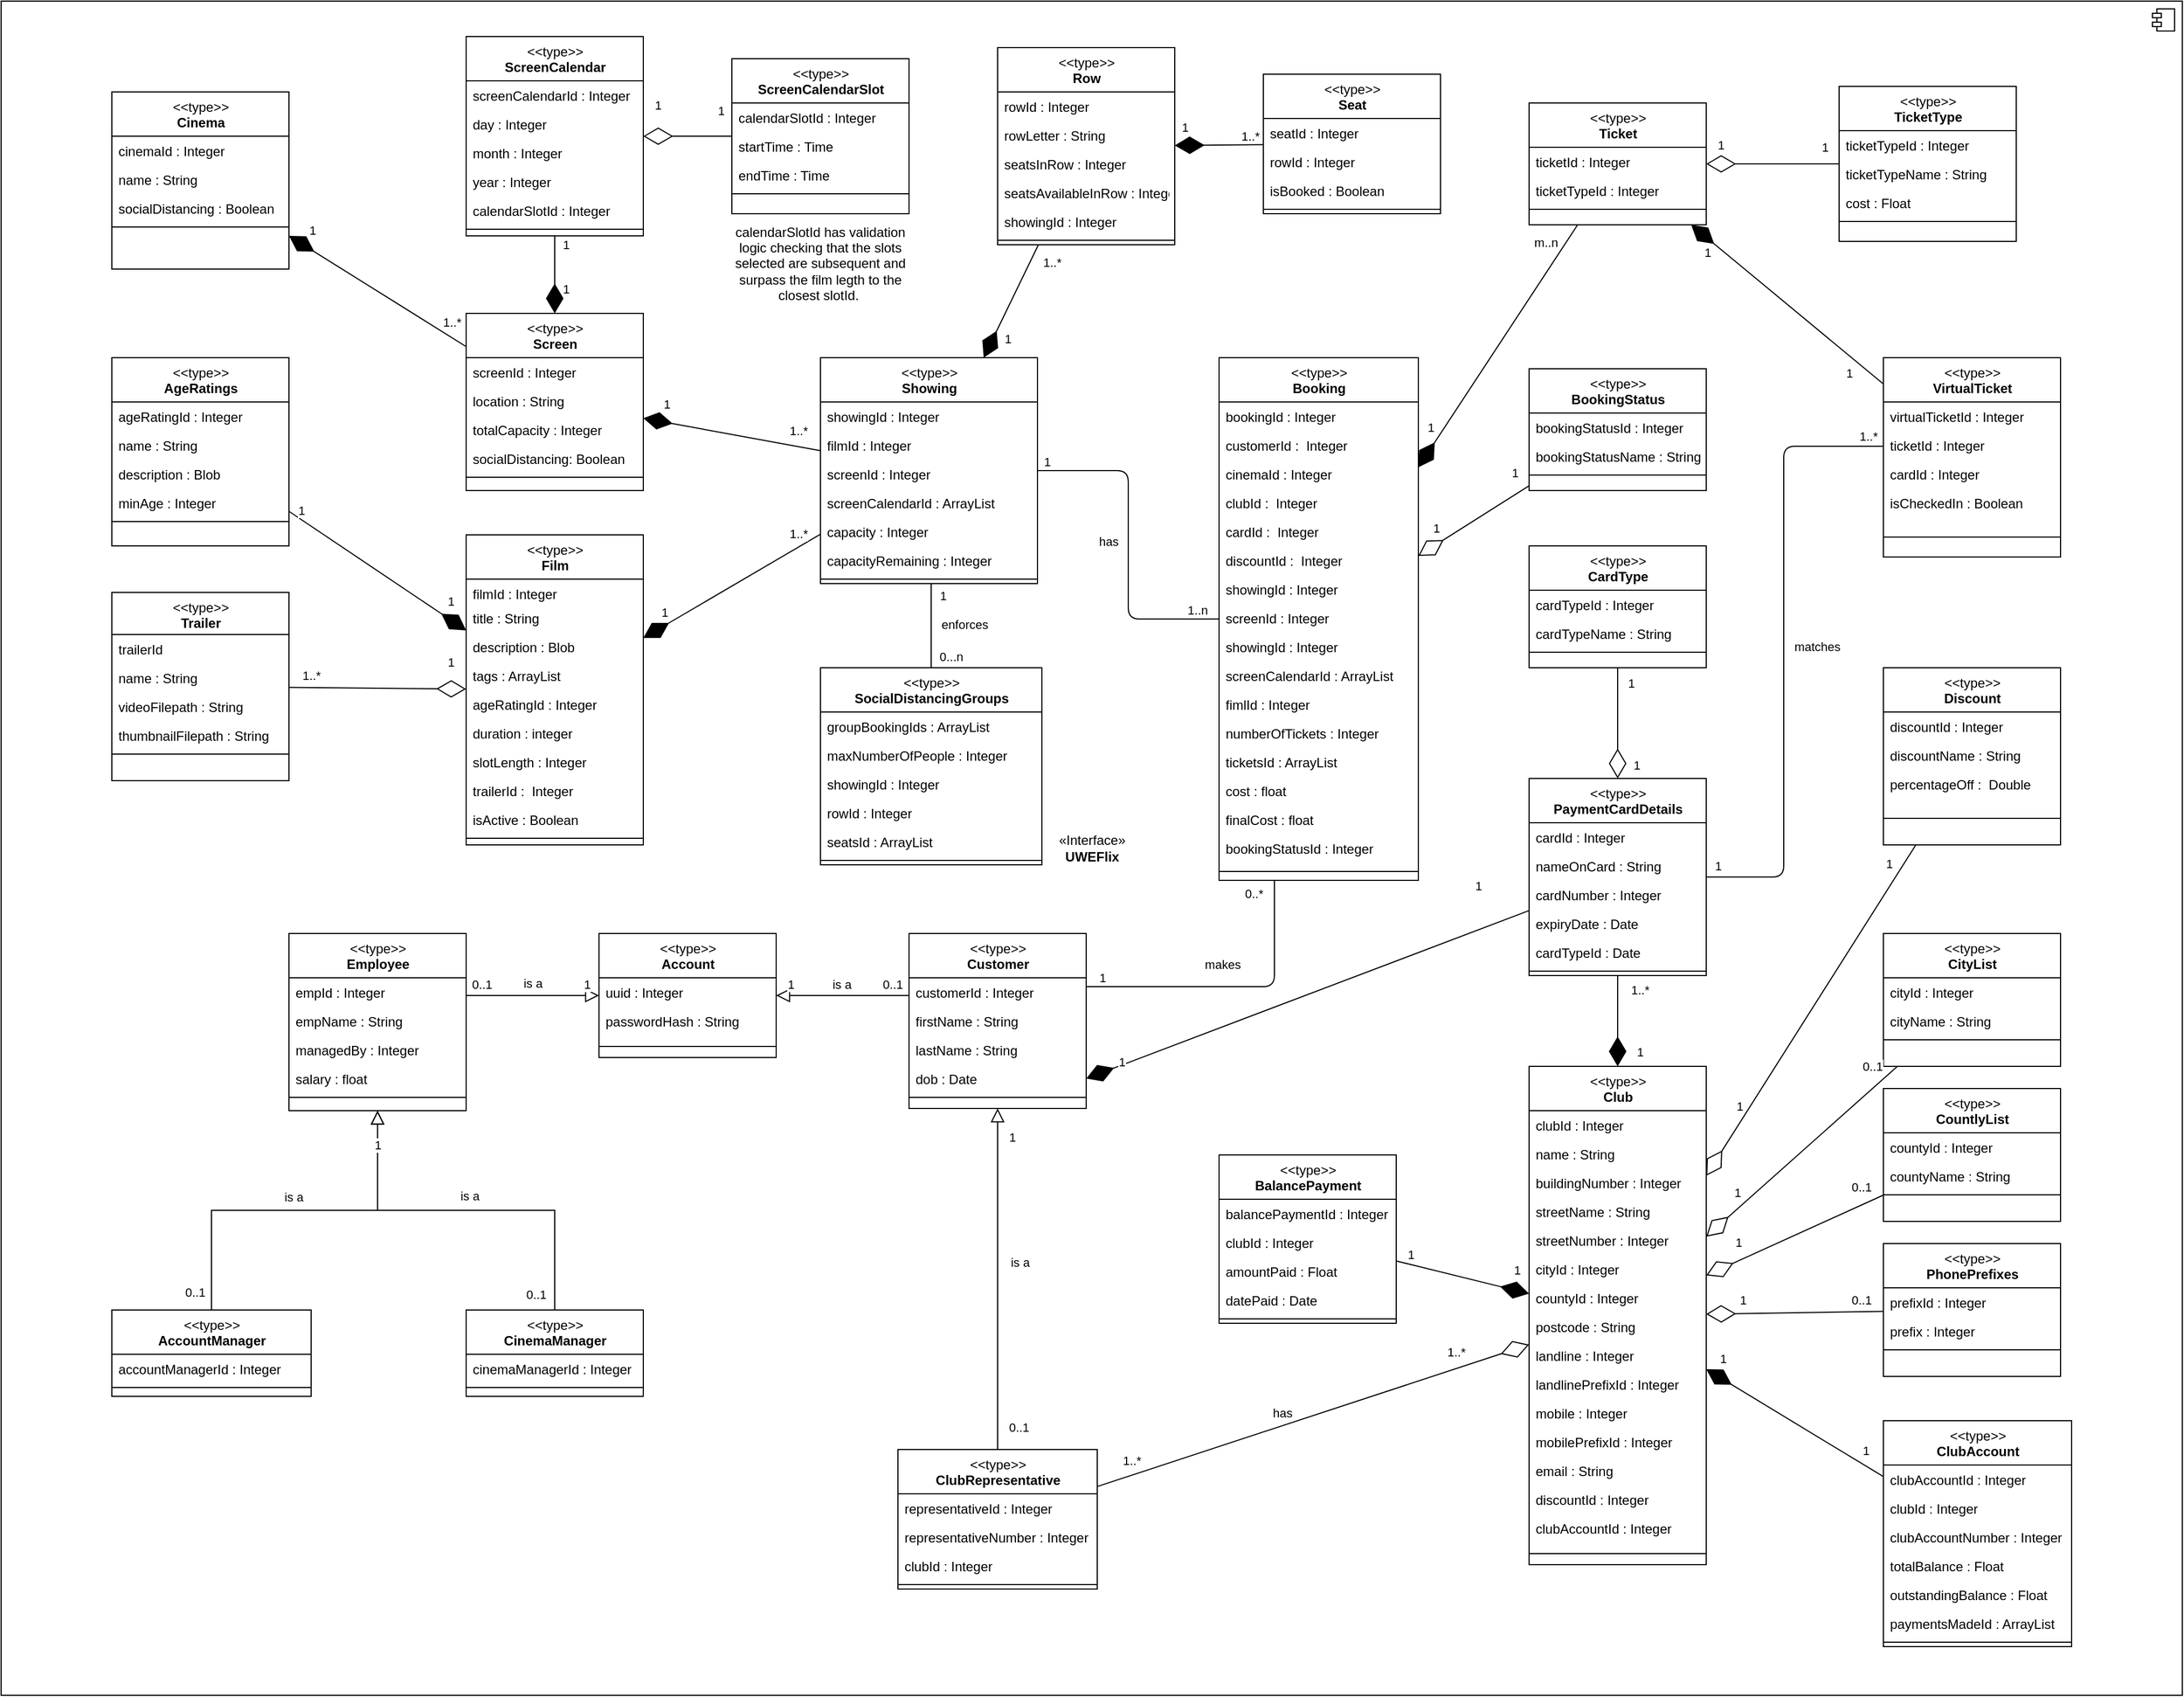 <mxfile version="14.5.1" type="device"><diagram id="C5RBs43oDa-KdzZeNtuy" name="Page-1"><mxGraphModel dx="2858" dy="1204" grid="1" gridSize="10" guides="1" tooltips="1" connect="1" arrows="1" fold="1" page="1" pageScale="1" pageWidth="827" pageHeight="1169" math="0" shadow="0"><root><mxCell id="WIyWlLk6GJQsqaUBKTNV-0"/><mxCell id="WIyWlLk6GJQsqaUBKTNV-1" parent="WIyWlLk6GJQsqaUBKTNV-0"/><mxCell id="NLzVmaOWsSdFhzNtnAxI-635" value="«Interface»&lt;br&gt;&lt;b&gt;UWEFlix&lt;/b&gt;" style="html=1;dropTarget=0;" parent="WIyWlLk6GJQsqaUBKTNV-1" vertex="1"><mxGeometry x="-810" y="60" width="1970" height="1530" as="geometry"/></mxCell><mxCell id="NLzVmaOWsSdFhzNtnAxI-636" value="" style="shape=module;jettyWidth=8;jettyHeight=4;" parent="NLzVmaOWsSdFhzNtnAxI-635" vertex="1"><mxGeometry x="1" width="20" height="20" relative="1" as="geometry"><mxPoint x="-27" y="7" as="offset"/></mxGeometry></mxCell><mxCell id="NLzVmaOWsSdFhzNtnAxI-307" value="&amp;lt;&amp;lt;type&amp;gt;&amp;gt;&lt;br&gt;&lt;b&gt;Employee&lt;/b&gt;" style="swimlane;fontStyle=0;align=center;verticalAlign=top;childLayout=stackLayout;horizontal=1;startSize=40;horizontalStack=0;resizeParent=1;resizeLast=0;collapsible=1;marginBottom=0;rounded=0;shadow=0;strokeWidth=1;html=1;" parent="WIyWlLk6GJQsqaUBKTNV-1" vertex="1"><mxGeometry x="-550" y="902" width="160" height="160" as="geometry"><mxRectangle x="230" y="140" width="160" height="26" as="alternateBounds"/></mxGeometry></mxCell><mxCell id="NLzVmaOWsSdFhzNtnAxI-308" value="empId : Integer" style="text;align=left;verticalAlign=top;spacingLeft=4;spacingRight=4;overflow=hidden;rotatable=0;points=[[0,0.5],[1,0.5]];portConstraint=eastwest;" parent="NLzVmaOWsSdFhzNtnAxI-307" vertex="1"><mxGeometry y="40" width="160" height="26" as="geometry"/></mxCell><mxCell id="NLzVmaOWsSdFhzNtnAxI-309" value="empName : String" style="text;align=left;verticalAlign=top;spacingLeft=4;spacingRight=4;overflow=hidden;rotatable=0;points=[[0,0.5],[1,0.5]];portConstraint=eastwest;rounded=0;shadow=0;html=0;" parent="NLzVmaOWsSdFhzNtnAxI-307" vertex="1"><mxGeometry y="66" width="160" height="26" as="geometry"/></mxCell><mxCell id="NLzVmaOWsSdFhzNtnAxI-310" value="managedBy : Integer" style="text;align=left;verticalAlign=top;spacingLeft=4;spacingRight=4;overflow=hidden;rotatable=0;points=[[0,0.5],[1,0.5]];portConstraint=eastwest;rounded=0;shadow=0;html=0;" parent="NLzVmaOWsSdFhzNtnAxI-307" vertex="1"><mxGeometry y="92" width="160" height="26" as="geometry"/></mxCell><mxCell id="NLzVmaOWsSdFhzNtnAxI-311" value="salary : float" style="text;align=left;verticalAlign=top;spacingLeft=4;spacingRight=4;overflow=hidden;rotatable=0;points=[[0,0.5],[1,0.5]];portConstraint=eastwest;rounded=0;shadow=0;html=0;" parent="NLzVmaOWsSdFhzNtnAxI-307" vertex="1"><mxGeometry y="118" width="160" height="26" as="geometry"/></mxCell><mxCell id="NLzVmaOWsSdFhzNtnAxI-312" value="" style="line;html=1;strokeWidth=1;align=left;verticalAlign=middle;spacingTop=-1;spacingLeft=3;spacingRight=3;rotatable=0;labelPosition=right;points=[];portConstraint=eastwest;" parent="NLzVmaOWsSdFhzNtnAxI-307" vertex="1"><mxGeometry y="144" width="160" height="8" as="geometry"/></mxCell><mxCell id="NLzVmaOWsSdFhzNtnAxI-313" value="&amp;lt;&amp;lt;type&amp;gt;&amp;gt;&lt;br&gt;&lt;b&gt;CinemaManager&lt;/b&gt;" style="swimlane;fontStyle=0;align=center;verticalAlign=top;childLayout=stackLayout;horizontal=1;startSize=40;horizontalStack=0;resizeParent=1;resizeLast=0;collapsible=1;marginBottom=0;rounded=0;shadow=0;strokeWidth=1;html=1;" parent="WIyWlLk6GJQsqaUBKTNV-1" vertex="1"><mxGeometry x="-390" y="1242" width="160" height="78" as="geometry"><mxRectangle x="340" y="380" width="170" height="26" as="alternateBounds"/></mxGeometry></mxCell><mxCell id="NLzVmaOWsSdFhzNtnAxI-314" value="cinemaManagerId : Integer" style="text;align=left;verticalAlign=top;spacingLeft=4;spacingRight=4;overflow=hidden;rotatable=0;points=[[0,0.5],[1,0.5]];portConstraint=eastwest;" parent="NLzVmaOWsSdFhzNtnAxI-313" vertex="1"><mxGeometry y="40" width="160" height="26" as="geometry"/></mxCell><mxCell id="NLzVmaOWsSdFhzNtnAxI-315" value="" style="line;html=1;strokeWidth=1;align=left;verticalAlign=middle;spacingTop=-1;spacingLeft=3;spacingRight=3;rotatable=0;labelPosition=right;points=[];portConstraint=eastwest;" parent="NLzVmaOWsSdFhzNtnAxI-313" vertex="1"><mxGeometry y="66" width="160" height="8" as="geometry"/></mxCell><mxCell id="NLzVmaOWsSdFhzNtnAxI-324" value="" style="endArrow=block;endSize=10;endFill=0;shadow=0;strokeWidth=1;rounded=0;edgeStyle=elbowEdgeStyle;elbow=vertical;" parent="WIyWlLk6GJQsqaUBKTNV-1" source="NLzVmaOWsSdFhzNtnAxI-313" target="NLzVmaOWsSdFhzNtnAxI-307" edge="1"><mxGeometry width="160" relative="1" as="geometry"><mxPoint x="-530" y="1215" as="sourcePoint"/><mxPoint x="-430" y="1113" as="targetPoint"/></mxGeometry></mxCell><mxCell id="NLzVmaOWsSdFhzNtnAxI-325" value="0..1" style="edgeLabel;html=1;align=center;verticalAlign=middle;resizable=0;points=[];" parent="NLzVmaOWsSdFhzNtnAxI-324" vertex="1" connectable="0"><mxGeometry x="-0.908" y="7" relative="1" as="geometry"><mxPoint x="-10" y="0.94" as="offset"/></mxGeometry></mxCell><mxCell id="NLzVmaOWsSdFhzNtnAxI-326" value="is a" style="edgeLabel;html=1;align=center;verticalAlign=middle;resizable=0;points=[];" parent="NLzVmaOWsSdFhzNtnAxI-324" vertex="1" connectable="0"><mxGeometry x="-0.116" relative="1" as="geometry"><mxPoint x="-17" y="-13" as="offset"/></mxGeometry></mxCell><mxCell id="NLzVmaOWsSdFhzNtnAxI-327" value="&amp;lt;&amp;lt;type&amp;gt;&amp;gt;&lt;br&gt;&lt;b&gt;Customer&lt;/b&gt;" style="swimlane;fontStyle=0;align=center;verticalAlign=top;childLayout=stackLayout;horizontal=1;startSize=40;horizontalStack=0;resizeParent=1;resizeLast=0;collapsible=1;marginBottom=0;rounded=0;shadow=0;strokeWidth=1;html=1;" parent="WIyWlLk6GJQsqaUBKTNV-1" vertex="1"><mxGeometry x="10" y="902" width="160" height="158" as="geometry"><mxRectangle x="550" y="140" width="160" height="26" as="alternateBounds"/></mxGeometry></mxCell><mxCell id="NLzVmaOWsSdFhzNtnAxI-328" value="customerId : Integer" style="text;align=left;verticalAlign=top;spacingLeft=4;spacingRight=4;overflow=hidden;rotatable=0;points=[[0,0.5],[1,0.5]];portConstraint=eastwest;" parent="NLzVmaOWsSdFhzNtnAxI-327" vertex="1"><mxGeometry y="40" width="160" height="26" as="geometry"/></mxCell><mxCell id="NLzVmaOWsSdFhzNtnAxI-329" value="firstName : String" style="text;align=left;verticalAlign=top;spacingLeft=4;spacingRight=4;overflow=hidden;rotatable=0;points=[[0,0.5],[1,0.5]];portConstraint=eastwest;rounded=0;shadow=0;html=0;" parent="NLzVmaOWsSdFhzNtnAxI-327" vertex="1"><mxGeometry y="66" width="160" height="26" as="geometry"/></mxCell><mxCell id="NLzVmaOWsSdFhzNtnAxI-330" value="lastName : String" style="text;align=left;verticalAlign=top;spacingLeft=4;spacingRight=4;overflow=hidden;rotatable=0;points=[[0,0.5],[1,0.5]];portConstraint=eastwest;rounded=0;shadow=0;html=0;" parent="NLzVmaOWsSdFhzNtnAxI-327" vertex="1"><mxGeometry y="92" width="160" height="26" as="geometry"/></mxCell><mxCell id="NLzVmaOWsSdFhzNtnAxI-331" value="dob : Date" style="text;align=left;verticalAlign=top;spacingLeft=4;spacingRight=4;overflow=hidden;rotatable=0;points=[[0,0.5],[1,0.5]];portConstraint=eastwest;rounded=0;shadow=0;html=0;" parent="NLzVmaOWsSdFhzNtnAxI-327" vertex="1"><mxGeometry y="118" width="160" height="26" as="geometry"/></mxCell><mxCell id="NLzVmaOWsSdFhzNtnAxI-332" value="" style="line;html=1;strokeWidth=1;align=left;verticalAlign=middle;spacingTop=-1;spacingLeft=3;spacingRight=3;rotatable=0;labelPosition=right;points=[];portConstraint=eastwest;" parent="NLzVmaOWsSdFhzNtnAxI-327" vertex="1"><mxGeometry y="144" width="160" height="8" as="geometry"/></mxCell><mxCell id="NLzVmaOWsSdFhzNtnAxI-338" value="&amp;lt;&amp;lt;type&amp;gt;&amp;gt;&lt;br&gt;&lt;b&gt;CityList&lt;/b&gt;" style="swimlane;fontStyle=0;align=center;verticalAlign=top;childLayout=stackLayout;horizontal=1;startSize=40;horizontalStack=0;resizeParent=1;resizeLast=0;collapsible=1;marginBottom=0;rounded=0;shadow=0;strokeWidth=1;html=1;" parent="WIyWlLk6GJQsqaUBKTNV-1" vertex="1"><mxGeometry x="890" y="902" width="160" height="120" as="geometry"><mxRectangle x="550" y="140" width="160" height="26" as="alternateBounds"/></mxGeometry></mxCell><mxCell id="NLzVmaOWsSdFhzNtnAxI-339" value="cityId : Integer" style="text;align=left;verticalAlign=top;spacingLeft=4;spacingRight=4;overflow=hidden;rotatable=0;points=[[0,0.5],[1,0.5]];portConstraint=eastwest;" parent="NLzVmaOWsSdFhzNtnAxI-338" vertex="1"><mxGeometry y="40" width="160" height="26" as="geometry"/></mxCell><mxCell id="NLzVmaOWsSdFhzNtnAxI-340" value="cityName : String" style="text;align=left;verticalAlign=top;spacingLeft=4;spacingRight=4;overflow=hidden;rotatable=0;points=[[0,0.5],[1,0.5]];portConstraint=eastwest;rounded=0;shadow=0;html=0;" parent="NLzVmaOWsSdFhzNtnAxI-338" vertex="1"><mxGeometry y="66" width="160" height="26" as="geometry"/></mxCell><mxCell id="NLzVmaOWsSdFhzNtnAxI-341" value="" style="line;html=1;strokeWidth=1;align=left;verticalAlign=middle;spacingTop=-1;spacingLeft=3;spacingRight=3;rotatable=0;labelPosition=right;points=[];portConstraint=eastwest;" parent="NLzVmaOWsSdFhzNtnAxI-338" vertex="1"><mxGeometry y="92" width="160" height="8" as="geometry"/></mxCell><mxCell id="NLzVmaOWsSdFhzNtnAxI-342" value="&amp;lt;&amp;lt;type&amp;gt;&amp;gt;&lt;br&gt;&lt;b&gt;ClubRepresentative&lt;/b&gt;" style="swimlane;fontStyle=0;align=center;verticalAlign=top;childLayout=stackLayout;horizontal=1;startSize=40;horizontalStack=0;resizeParent=1;resizeLast=0;collapsible=1;marginBottom=0;rounded=0;shadow=0;strokeWidth=1;html=1;" parent="WIyWlLk6GJQsqaUBKTNV-1" vertex="1"><mxGeometry y="1368" width="180" height="126" as="geometry"><mxRectangle x="550" y="140" width="160" height="26" as="alternateBounds"/></mxGeometry></mxCell><mxCell id="NLzVmaOWsSdFhzNtnAxI-343" value="representativeId : Integer" style="text;align=left;verticalAlign=top;spacingLeft=4;spacingRight=4;overflow=hidden;rotatable=0;points=[[0,0.5],[1,0.5]];portConstraint=eastwest;rounded=0;shadow=0;html=0;" parent="NLzVmaOWsSdFhzNtnAxI-342" vertex="1"><mxGeometry y="40" width="180" height="26" as="geometry"/></mxCell><mxCell id="NLzVmaOWsSdFhzNtnAxI-344" value="representativeNumber : Integer" style="text;align=left;verticalAlign=top;spacingLeft=4;spacingRight=4;overflow=hidden;rotatable=0;points=[[0,0.5],[1,0.5]];portConstraint=eastwest;rounded=0;shadow=0;html=0;" parent="NLzVmaOWsSdFhzNtnAxI-342" vertex="1"><mxGeometry y="66" width="180" height="26" as="geometry"/></mxCell><mxCell id="NLzVmaOWsSdFhzNtnAxI-345" value="clubId : Integer" style="text;align=left;verticalAlign=top;spacingLeft=4;spacingRight=4;overflow=hidden;rotatable=0;points=[[0,0.5],[1,0.5]];portConstraint=eastwest;rounded=0;shadow=0;html=0;" parent="NLzVmaOWsSdFhzNtnAxI-342" vertex="1"><mxGeometry y="92" width="180" height="26" as="geometry"/></mxCell><mxCell id="NLzVmaOWsSdFhzNtnAxI-346" value="" style="line;html=1;strokeWidth=1;align=left;verticalAlign=middle;spacingTop=-1;spacingLeft=3;spacingRight=3;rotatable=0;labelPosition=right;points=[];portConstraint=eastwest;" parent="NLzVmaOWsSdFhzNtnAxI-342" vertex="1"><mxGeometry y="118" width="180" height="8" as="geometry"/></mxCell><mxCell id="NLzVmaOWsSdFhzNtnAxI-347" value="" style="endArrow=block;endSize=10;endFill=0;shadow=0;strokeWidth=1;rounded=0;edgeStyle=elbowEdgeStyle;elbow=vertical;" parent="WIyWlLk6GJQsqaUBKTNV-1" source="NLzVmaOWsSdFhzNtnAxI-342" target="NLzVmaOWsSdFhzNtnAxI-327" edge="1"><mxGeometry width="160" relative="1" as="geometry"><mxPoint x="-90" y="1252" as="sourcePoint"/><mxPoint x="100" y="1138" as="targetPoint"/></mxGeometry></mxCell><mxCell id="NLzVmaOWsSdFhzNtnAxI-348" value="is a" style="edgeLabel;html=1;align=center;verticalAlign=middle;resizable=0;points=[];" parent="NLzVmaOWsSdFhzNtnAxI-347" vertex="1" connectable="0"><mxGeometry x="0.316" y="-3" relative="1" as="geometry"><mxPoint x="17" y="33.18" as="offset"/></mxGeometry></mxCell><mxCell id="NLzVmaOWsSdFhzNtnAxI-349" value="1" style="edgeLabel;html=1;align=center;verticalAlign=middle;resizable=0;points=[];" parent="NLzVmaOWsSdFhzNtnAxI-347" vertex="1" connectable="0"><mxGeometry x="0.791" y="1" relative="1" as="geometry"><mxPoint x="14" y="-6" as="offset"/></mxGeometry></mxCell><mxCell id="NLzVmaOWsSdFhzNtnAxI-350" value="0..1" style="edgeLabel;html=1;align=center;verticalAlign=middle;resizable=0;points=[];" parent="NLzVmaOWsSdFhzNtnAxI-347" vertex="1" connectable="0"><mxGeometry x="-0.844" y="2" relative="1" as="geometry"><mxPoint x="20.5" y="3.62" as="offset"/></mxGeometry></mxCell><mxCell id="NLzVmaOWsSdFhzNtnAxI-351" value="&amp;lt;&amp;lt;type&amp;gt;&amp;gt;&lt;br&gt;&lt;b&gt;Account&lt;/b&gt;" style="swimlane;fontStyle=0;align=center;verticalAlign=top;childLayout=stackLayout;horizontal=1;startSize=40;horizontalStack=0;resizeParent=1;resizeLast=0;collapsible=1;marginBottom=0;rounded=0;shadow=0;strokeWidth=1;html=1;" parent="WIyWlLk6GJQsqaUBKTNV-1" vertex="1"><mxGeometry x="-270" y="902" width="160" height="112" as="geometry"><mxRectangle x="550" y="140" width="160" height="26" as="alternateBounds"/></mxGeometry></mxCell><mxCell id="NLzVmaOWsSdFhzNtnAxI-352" value="uuid : Integer" style="text;align=left;verticalAlign=top;spacingLeft=4;spacingRight=4;overflow=hidden;rotatable=0;points=[[0,0.5],[1,0.5]];portConstraint=eastwest;" parent="NLzVmaOWsSdFhzNtnAxI-351" vertex="1"><mxGeometry y="40" width="160" height="26" as="geometry"/></mxCell><mxCell id="NLzVmaOWsSdFhzNtnAxI-353" value="passwordHash : String" style="text;align=left;verticalAlign=top;spacingLeft=4;spacingRight=4;overflow=hidden;rotatable=0;points=[[0,0.5],[1,0.5]];portConstraint=eastwest;rounded=0;shadow=0;html=1;" parent="NLzVmaOWsSdFhzNtnAxI-351" vertex="1"><mxGeometry y="66" width="160" height="26" as="geometry"/></mxCell><mxCell id="NLzVmaOWsSdFhzNtnAxI-354" value="" style="line;html=1;strokeWidth=1;align=left;verticalAlign=middle;spacingTop=-1;spacingLeft=3;spacingRight=3;rotatable=0;labelPosition=right;points=[];portConstraint=eastwest;" parent="NLzVmaOWsSdFhzNtnAxI-351" vertex="1"><mxGeometry y="92" width="160" height="20" as="geometry"/></mxCell><mxCell id="NLzVmaOWsSdFhzNtnAxI-355" value="&amp;lt;&amp;lt;type&amp;gt;&amp;gt;&lt;br&gt;&lt;b&gt;Showing&lt;/b&gt;" style="swimlane;fontStyle=0;align=center;verticalAlign=top;childLayout=stackLayout;horizontal=1;startSize=40;horizontalStack=0;resizeParent=1;resizeLast=0;collapsible=1;marginBottom=0;rounded=0;shadow=0;strokeWidth=1;html=1;" parent="WIyWlLk6GJQsqaUBKTNV-1" vertex="1"><mxGeometry x="-70" y="382" width="196" height="204" as="geometry"><mxRectangle x="550" y="140" width="160" height="26" as="alternateBounds"/></mxGeometry></mxCell><mxCell id="NLzVmaOWsSdFhzNtnAxI-356" value="showingId : Integer" style="text;align=left;verticalAlign=top;spacingLeft=4;spacingRight=4;overflow=hidden;rotatable=0;points=[[0,0.5],[1,0.5]];portConstraint=eastwest;" parent="NLzVmaOWsSdFhzNtnAxI-355" vertex="1"><mxGeometry y="40" width="196" height="26" as="geometry"/></mxCell><mxCell id="NLzVmaOWsSdFhzNtnAxI-357" value="filmId : Integer" style="text;align=left;verticalAlign=top;spacingLeft=4;spacingRight=4;overflow=hidden;rotatable=0;points=[[0,0.5],[1,0.5]];portConstraint=eastwest;rounded=0;shadow=0;html=0;" parent="NLzVmaOWsSdFhzNtnAxI-355" vertex="1"><mxGeometry y="66" width="196" height="26" as="geometry"/></mxCell><mxCell id="NLzVmaOWsSdFhzNtnAxI-358" value="screenId : Integer" style="text;align=left;verticalAlign=top;spacingLeft=4;spacingRight=4;overflow=hidden;rotatable=0;points=[[0,0.5],[1,0.5]];portConstraint=eastwest;rounded=0;shadow=0;html=0;" parent="NLzVmaOWsSdFhzNtnAxI-355" vertex="1"><mxGeometry y="92" width="196" height="26" as="geometry"/></mxCell><mxCell id="NLzVmaOWsSdFhzNtnAxI-359" value="screenCalendarId : ArrayList" style="text;align=left;verticalAlign=top;spacingLeft=4;spacingRight=4;overflow=hidden;rotatable=0;points=[[0,0.5],[1,0.5]];portConstraint=eastwest;rounded=0;shadow=0;html=0;" parent="NLzVmaOWsSdFhzNtnAxI-355" vertex="1"><mxGeometry y="118" width="196" height="26" as="geometry"/></mxCell><mxCell id="NLzVmaOWsSdFhzNtnAxI-360" value="capacity : Integer" style="text;align=left;verticalAlign=top;spacingLeft=4;spacingRight=4;overflow=hidden;rotatable=0;points=[[0,0.5],[1,0.5]];portConstraint=eastwest;rounded=0;shadow=0;html=0;" parent="NLzVmaOWsSdFhzNtnAxI-355" vertex="1"><mxGeometry y="144" width="196" height="26" as="geometry"/></mxCell><mxCell id="NLzVmaOWsSdFhzNtnAxI-361" value="capacityRemaining : Integer" style="text;align=left;verticalAlign=top;spacingLeft=4;spacingRight=4;overflow=hidden;rotatable=0;points=[[0,0.5],[1,0.5]];portConstraint=eastwest;rounded=0;shadow=0;html=0;" parent="NLzVmaOWsSdFhzNtnAxI-355" vertex="1"><mxGeometry y="170" width="196" height="26" as="geometry"/></mxCell><mxCell id="NLzVmaOWsSdFhzNtnAxI-362" value="" style="line;html=1;strokeWidth=1;align=left;verticalAlign=middle;spacingTop=-1;spacingLeft=3;spacingRight=3;rotatable=0;labelPosition=right;points=[];portConstraint=eastwest;" parent="NLzVmaOWsSdFhzNtnAxI-355" vertex="1"><mxGeometry y="196" width="196" height="8" as="geometry"/></mxCell><mxCell id="NLzVmaOWsSdFhzNtnAxI-363" value="&amp;lt;&amp;lt;type&amp;gt;&amp;gt;&lt;br&gt;&lt;b&gt;Screen&lt;/b&gt;" style="swimlane;fontStyle=0;align=center;verticalAlign=top;childLayout=stackLayout;horizontal=1;startSize=40;horizontalStack=0;resizeParent=1;resizeLast=0;collapsible=1;marginBottom=0;rounded=0;shadow=0;strokeWidth=1;html=1;" parent="WIyWlLk6GJQsqaUBKTNV-1" vertex="1"><mxGeometry x="-390" y="342" width="160" height="160" as="geometry"><mxRectangle x="550" y="140" width="160" height="26" as="alternateBounds"/></mxGeometry></mxCell><mxCell id="NLzVmaOWsSdFhzNtnAxI-364" value="screenId : Integer" style="text;align=left;verticalAlign=top;spacingLeft=4;spacingRight=4;overflow=hidden;rotatable=0;points=[[0,0.5],[1,0.5]];portConstraint=eastwest;" parent="NLzVmaOWsSdFhzNtnAxI-363" vertex="1"><mxGeometry y="40" width="160" height="26" as="geometry"/></mxCell><mxCell id="NLzVmaOWsSdFhzNtnAxI-365" value="location : String" style="text;align=left;verticalAlign=top;spacingLeft=4;spacingRight=4;overflow=hidden;rotatable=0;points=[[0,0.5],[1,0.5]];portConstraint=eastwest;rounded=0;shadow=0;html=0;" parent="NLzVmaOWsSdFhzNtnAxI-363" vertex="1"><mxGeometry y="66" width="160" height="26" as="geometry"/></mxCell><mxCell id="NLzVmaOWsSdFhzNtnAxI-366" value="totalCapacity : Integer" style="text;align=left;verticalAlign=top;spacingLeft=4;spacingRight=4;overflow=hidden;rotatable=0;points=[[0,0.5],[1,0.5]];portConstraint=eastwest;rounded=0;shadow=0;html=0;" parent="NLzVmaOWsSdFhzNtnAxI-363" vertex="1"><mxGeometry y="92" width="160" height="26" as="geometry"/></mxCell><mxCell id="NLzVmaOWsSdFhzNtnAxI-367" value="socialDistancing: Boolean" style="text;align=left;verticalAlign=top;spacingLeft=4;spacingRight=4;overflow=hidden;rotatable=0;points=[[0,0.5],[1,0.5]];portConstraint=eastwest;rounded=0;shadow=0;html=0;" parent="NLzVmaOWsSdFhzNtnAxI-363" vertex="1"><mxGeometry y="118" width="160" height="26" as="geometry"/></mxCell><mxCell id="NLzVmaOWsSdFhzNtnAxI-368" value="" style="line;html=1;strokeWidth=1;align=left;verticalAlign=middle;spacingTop=-1;spacingLeft=3;spacingRight=3;rotatable=0;labelPosition=right;points=[];portConstraint=eastwest;" parent="NLzVmaOWsSdFhzNtnAxI-363" vertex="1"><mxGeometry y="144" width="160" height="8" as="geometry"/></mxCell><mxCell id="NLzVmaOWsSdFhzNtnAxI-369" value="&amp;lt;&amp;lt;type&amp;gt;&amp;gt;&lt;br&gt;&lt;b&gt;Film&lt;/b&gt;" style="swimlane;fontStyle=0;align=center;verticalAlign=top;childLayout=stackLayout;horizontal=1;startSize=40;horizontalStack=0;resizeParent=1;resizeLast=0;collapsible=1;marginBottom=0;rounded=0;shadow=0;strokeWidth=1;html=1;" parent="WIyWlLk6GJQsqaUBKTNV-1" vertex="1"><mxGeometry x="-390" y="542" width="160" height="280" as="geometry"><mxRectangle x="550" y="140" width="160" height="26" as="alternateBounds"/></mxGeometry></mxCell><mxCell id="NLzVmaOWsSdFhzNtnAxI-370" value="filmId : Integer" style="text;align=left;verticalAlign=top;spacingLeft=4;spacingRight=4;overflow=hidden;rotatable=0;points=[[0,0.5],[1,0.5]];portConstraint=eastwest;" parent="NLzVmaOWsSdFhzNtnAxI-369" vertex="1"><mxGeometry y="40" width="160" height="22" as="geometry"/></mxCell><mxCell id="NLzVmaOWsSdFhzNtnAxI-371" value="title : String" style="text;align=left;verticalAlign=top;spacingLeft=4;spacingRight=4;overflow=hidden;rotatable=0;points=[[0,0.5],[1,0.5]];portConstraint=eastwest;" parent="NLzVmaOWsSdFhzNtnAxI-369" vertex="1"><mxGeometry y="62" width="160" height="26" as="geometry"/></mxCell><mxCell id="NLzVmaOWsSdFhzNtnAxI-372" value="description : Blob" style="text;align=left;verticalAlign=top;spacingLeft=4;spacingRight=4;overflow=hidden;rotatable=0;points=[[0,0.5],[1,0.5]];portConstraint=eastwest;" parent="NLzVmaOWsSdFhzNtnAxI-369" vertex="1"><mxGeometry y="88" width="160" height="26" as="geometry"/></mxCell><mxCell id="NLzVmaOWsSdFhzNtnAxI-373" value="tags : ArrayList" style="text;align=left;verticalAlign=top;spacingLeft=4;spacingRight=4;overflow=hidden;rotatable=0;points=[[0,0.5],[1,0.5]];portConstraint=eastwest;" parent="NLzVmaOWsSdFhzNtnAxI-369" vertex="1"><mxGeometry y="114" width="160" height="26" as="geometry"/></mxCell><mxCell id="NLzVmaOWsSdFhzNtnAxI-374" value="ageRatingId : Integer" style="text;align=left;verticalAlign=top;spacingLeft=4;spacingRight=4;overflow=hidden;rotatable=0;points=[[0,0.5],[1,0.5]];portConstraint=eastwest;rounded=0;shadow=0;html=0;" parent="NLzVmaOWsSdFhzNtnAxI-369" vertex="1"><mxGeometry y="140" width="160" height="26" as="geometry"/></mxCell><mxCell id="NLzVmaOWsSdFhzNtnAxI-375" value="duration : integer" style="text;align=left;verticalAlign=top;spacingLeft=4;spacingRight=4;overflow=hidden;rotatable=0;points=[[0,0.5],[1,0.5]];portConstraint=eastwest;rounded=0;shadow=0;html=0;" parent="NLzVmaOWsSdFhzNtnAxI-369" vertex="1"><mxGeometry y="166" width="160" height="26" as="geometry"/></mxCell><mxCell id="NLzVmaOWsSdFhzNtnAxI-376" value="slotLength : Integer" style="text;align=left;verticalAlign=top;spacingLeft=4;spacingRight=4;overflow=hidden;rotatable=0;points=[[0,0.5],[1,0.5]];portConstraint=eastwest;rounded=0;shadow=0;html=0;" parent="NLzVmaOWsSdFhzNtnAxI-369" vertex="1"><mxGeometry y="192" width="160" height="26" as="geometry"/></mxCell><mxCell id="NLzVmaOWsSdFhzNtnAxI-377" value="trailerId :  Integer" style="text;align=left;verticalAlign=top;spacingLeft=4;spacingRight=4;overflow=hidden;rotatable=0;points=[[0,0.5],[1,0.5]];portConstraint=eastwest;rounded=0;shadow=0;html=0;" parent="NLzVmaOWsSdFhzNtnAxI-369" vertex="1"><mxGeometry y="218" width="160" height="26" as="geometry"/></mxCell><mxCell id="NLzVmaOWsSdFhzNtnAxI-378" value="isActive : Boolean" style="text;align=left;verticalAlign=top;spacingLeft=4;spacingRight=4;overflow=hidden;rotatable=0;points=[[0,0.5],[1,0.5]];portConstraint=eastwest;rounded=0;shadow=0;html=0;" parent="NLzVmaOWsSdFhzNtnAxI-369" vertex="1"><mxGeometry y="244" width="160" height="26" as="geometry"/></mxCell><mxCell id="NLzVmaOWsSdFhzNtnAxI-379" value="" style="line;html=1;strokeWidth=1;align=left;verticalAlign=middle;spacingTop=-1;spacingLeft=3;spacingRight=3;rotatable=0;labelPosition=right;points=[];portConstraint=eastwest;" parent="NLzVmaOWsSdFhzNtnAxI-369" vertex="1"><mxGeometry y="270" width="160" height="8" as="geometry"/></mxCell><mxCell id="NLzVmaOWsSdFhzNtnAxI-380" value="&amp;lt;&amp;lt;type&amp;gt;&amp;gt;&lt;br&gt;&lt;b&gt;Booking&lt;/b&gt;" style="swimlane;fontStyle=0;align=center;verticalAlign=top;childLayout=stackLayout;horizontal=1;startSize=40;horizontalStack=0;resizeParent=1;resizeLast=0;collapsible=1;marginBottom=0;rounded=0;shadow=0;strokeWidth=1;html=1;" parent="WIyWlLk6GJQsqaUBKTNV-1" vertex="1"><mxGeometry x="290" y="382" width="180" height="472" as="geometry"><mxRectangle x="550" y="140" width="160" height="26" as="alternateBounds"/></mxGeometry></mxCell><mxCell id="NLzVmaOWsSdFhzNtnAxI-381" value="bookingId : Integer" style="text;align=left;verticalAlign=top;spacingLeft=4;spacingRight=4;overflow=hidden;rotatable=0;points=[[0,0.5],[1,0.5]];portConstraint=eastwest;" parent="NLzVmaOWsSdFhzNtnAxI-380" vertex="1"><mxGeometry y="40" width="180" height="26" as="geometry"/></mxCell><mxCell id="NLzVmaOWsSdFhzNtnAxI-382" value="customerId :  Integer" style="text;align=left;verticalAlign=top;spacingLeft=4;spacingRight=4;overflow=hidden;rotatable=0;points=[[0,0.5],[1,0.5]];portConstraint=eastwest;rounded=0;shadow=0;html=0;" parent="NLzVmaOWsSdFhzNtnAxI-380" vertex="1"><mxGeometry y="66" width="180" height="26" as="geometry"/></mxCell><mxCell id="NLzVmaOWsSdFhzNtnAxI-383" value="cinemaId : Integer" style="text;align=left;verticalAlign=top;spacingLeft=4;spacingRight=4;overflow=hidden;rotatable=0;points=[[0,0.5],[1,0.5]];portConstraint=eastwest;rounded=0;shadow=0;html=0;" parent="NLzVmaOWsSdFhzNtnAxI-380" vertex="1"><mxGeometry y="92" width="180" height="26" as="geometry"/></mxCell><mxCell id="NLzVmaOWsSdFhzNtnAxI-384" value="clubId :  Integer" style="text;align=left;verticalAlign=top;spacingLeft=4;spacingRight=4;overflow=hidden;rotatable=0;points=[[0,0.5],[1,0.5]];portConstraint=eastwest;rounded=0;shadow=0;html=0;" parent="NLzVmaOWsSdFhzNtnAxI-380" vertex="1"><mxGeometry y="118" width="180" height="26" as="geometry"/></mxCell><mxCell id="NLzVmaOWsSdFhzNtnAxI-385" value="cardId :  Integer" style="text;align=left;verticalAlign=top;spacingLeft=4;spacingRight=4;overflow=hidden;rotatable=0;points=[[0,0.5],[1,0.5]];portConstraint=eastwest;rounded=0;shadow=0;html=0;" parent="NLzVmaOWsSdFhzNtnAxI-380" vertex="1"><mxGeometry y="144" width="180" height="26" as="geometry"/></mxCell><mxCell id="NLzVmaOWsSdFhzNtnAxI-386" value="discountId :  Integer" style="text;align=left;verticalAlign=top;spacingLeft=4;spacingRight=4;overflow=hidden;rotatable=0;points=[[0,0.5],[1,0.5]];portConstraint=eastwest;rounded=0;shadow=0;html=0;" parent="NLzVmaOWsSdFhzNtnAxI-380" vertex="1"><mxGeometry y="170" width="180" height="26" as="geometry"/></mxCell><mxCell id="NLzVmaOWsSdFhzNtnAxI-387" value="showingId : Integer" style="text;align=left;verticalAlign=top;spacingLeft=4;spacingRight=4;overflow=hidden;rotatable=0;points=[[0,0.5],[1,0.5]];portConstraint=eastwest;rounded=0;shadow=0;html=0;" parent="NLzVmaOWsSdFhzNtnAxI-380" vertex="1"><mxGeometry y="196" width="180" height="26" as="geometry"/></mxCell><mxCell id="NLzVmaOWsSdFhzNtnAxI-388" value="screenId : Integer" style="text;align=left;verticalAlign=top;spacingLeft=4;spacingRight=4;overflow=hidden;rotatable=0;points=[[0,0.5],[1,0.5]];portConstraint=eastwest;rounded=0;shadow=0;html=0;" parent="NLzVmaOWsSdFhzNtnAxI-380" vertex="1"><mxGeometry y="222" width="180" height="26" as="geometry"/></mxCell><mxCell id="NLzVmaOWsSdFhzNtnAxI-389" value="showingId : Integer" style="text;align=left;verticalAlign=top;spacingLeft=4;spacingRight=4;overflow=hidden;rotatable=0;points=[[0,0.5],[1,0.5]];portConstraint=eastwest;rounded=0;shadow=0;html=0;" parent="NLzVmaOWsSdFhzNtnAxI-380" vertex="1"><mxGeometry y="248" width="180" height="26" as="geometry"/></mxCell><mxCell id="NLzVmaOWsSdFhzNtnAxI-390" value="screenCalendarId : ArrayList" style="text;align=left;verticalAlign=top;spacingLeft=4;spacingRight=4;overflow=hidden;rotatable=0;points=[[0,0.5],[1,0.5]];portConstraint=eastwest;rounded=0;shadow=0;html=0;" parent="NLzVmaOWsSdFhzNtnAxI-380" vertex="1"><mxGeometry y="274" width="180" height="26" as="geometry"/></mxCell><mxCell id="NLzVmaOWsSdFhzNtnAxI-391" value="fimlId : Integer" style="text;align=left;verticalAlign=top;spacingLeft=4;spacingRight=4;overflow=hidden;rotatable=0;points=[[0,0.5],[1,0.5]];portConstraint=eastwest;rounded=0;shadow=0;html=0;" parent="NLzVmaOWsSdFhzNtnAxI-380" vertex="1"><mxGeometry y="300" width="180" height="26" as="geometry"/></mxCell><mxCell id="NLzVmaOWsSdFhzNtnAxI-392" value="numberOfTickets : Integer" style="text;align=left;verticalAlign=top;spacingLeft=4;spacingRight=4;overflow=hidden;rotatable=0;points=[[0,0.5],[1,0.5]];portConstraint=eastwest;rounded=0;shadow=0;html=0;" parent="NLzVmaOWsSdFhzNtnAxI-380" vertex="1"><mxGeometry y="326" width="180" height="26" as="geometry"/></mxCell><mxCell id="NLzVmaOWsSdFhzNtnAxI-393" value="ticketsId : ArrayList" style="text;align=left;verticalAlign=top;spacingLeft=4;spacingRight=4;overflow=hidden;rotatable=0;points=[[0,0.5],[1,0.5]];portConstraint=eastwest;rounded=0;shadow=0;html=0;" parent="NLzVmaOWsSdFhzNtnAxI-380" vertex="1"><mxGeometry y="352" width="180" height="26" as="geometry"/></mxCell><mxCell id="NLzVmaOWsSdFhzNtnAxI-394" value="cost : float" style="text;align=left;verticalAlign=top;spacingLeft=4;spacingRight=4;overflow=hidden;rotatable=0;points=[[0,0.5],[1,0.5]];portConstraint=eastwest;rounded=0;shadow=0;html=0;" parent="NLzVmaOWsSdFhzNtnAxI-380" vertex="1"><mxGeometry y="378" width="180" height="26" as="geometry"/></mxCell><mxCell id="NLzVmaOWsSdFhzNtnAxI-395" value="finalCost : float" style="text;align=left;verticalAlign=top;spacingLeft=4;spacingRight=4;overflow=hidden;rotatable=0;points=[[0,0.5],[1,0.5]];portConstraint=eastwest;rounded=0;shadow=0;html=0;" parent="NLzVmaOWsSdFhzNtnAxI-380" vertex="1"><mxGeometry y="404" width="180" height="26" as="geometry"/></mxCell><mxCell id="NLzVmaOWsSdFhzNtnAxI-396" value="bookingStatusId : Integer" style="text;align=left;verticalAlign=top;spacingLeft=4;spacingRight=4;overflow=hidden;rotatable=0;points=[[0,0.5],[1,0.5]];portConstraint=eastwest;rounded=0;shadow=0;html=0;" parent="NLzVmaOWsSdFhzNtnAxI-380" vertex="1"><mxGeometry y="430" width="180" height="26" as="geometry"/></mxCell><mxCell id="NLzVmaOWsSdFhzNtnAxI-397" value="" style="line;html=1;strokeWidth=1;align=left;verticalAlign=middle;spacingTop=-1;spacingLeft=3;spacingRight=3;rotatable=0;labelPosition=right;points=[];portConstraint=eastwest;" parent="NLzVmaOWsSdFhzNtnAxI-380" vertex="1"><mxGeometry y="456" width="180" height="16" as="geometry"/></mxCell><mxCell id="NLzVmaOWsSdFhzNtnAxI-398" value="&amp;lt;&amp;lt;type&amp;gt;&amp;gt;&lt;br&gt;&lt;b&gt;SocialDistancingGroups&lt;/b&gt;" style="swimlane;fontStyle=0;align=center;verticalAlign=top;childLayout=stackLayout;horizontal=1;startSize=40;horizontalStack=0;resizeParent=1;resizeLast=0;collapsible=1;marginBottom=0;rounded=0;shadow=0;strokeWidth=1;html=1;" parent="WIyWlLk6GJQsqaUBKTNV-1" vertex="1"><mxGeometry x="-70" y="662" width="200" height="178" as="geometry"><mxRectangle x="550" y="140" width="160" height="26" as="alternateBounds"/></mxGeometry></mxCell><mxCell id="NLzVmaOWsSdFhzNtnAxI-399" value="groupBookingIds : ArrayList" style="text;align=left;verticalAlign=top;spacingLeft=4;spacingRight=4;overflow=hidden;rotatable=0;points=[[0,0.5],[1,0.5]];portConstraint=eastwest;" parent="NLzVmaOWsSdFhzNtnAxI-398" vertex="1"><mxGeometry y="40" width="200" height="26" as="geometry"/></mxCell><mxCell id="NLzVmaOWsSdFhzNtnAxI-400" value="maxNumberOfPeople : Integer" style="text;align=left;verticalAlign=top;spacingLeft=4;spacingRight=4;overflow=hidden;rotatable=0;points=[[0,0.5],[1,0.5]];portConstraint=eastwest;" parent="NLzVmaOWsSdFhzNtnAxI-398" vertex="1"><mxGeometry y="66" width="200" height="26" as="geometry"/></mxCell><mxCell id="NLzVmaOWsSdFhzNtnAxI-401" value="showingId : Integer" style="text;align=left;verticalAlign=top;spacingLeft=4;spacingRight=4;overflow=hidden;rotatable=0;points=[[0,0.5],[1,0.5]];portConstraint=eastwest;" parent="NLzVmaOWsSdFhzNtnAxI-398" vertex="1"><mxGeometry y="92" width="200" height="26" as="geometry"/></mxCell><mxCell id="NLzVmaOWsSdFhzNtnAxI-402" value="rowId : Integer" style="text;align=left;verticalAlign=top;spacingLeft=4;spacingRight=4;overflow=hidden;rotatable=0;points=[[0,0.5],[1,0.5]];portConstraint=eastwest;" parent="NLzVmaOWsSdFhzNtnAxI-398" vertex="1"><mxGeometry y="118" width="200" height="26" as="geometry"/></mxCell><mxCell id="NLzVmaOWsSdFhzNtnAxI-403" value="seatsId : ArrayList" style="text;align=left;verticalAlign=top;spacingLeft=4;spacingRight=4;overflow=hidden;rotatable=0;points=[[0,0.5],[1,0.5]];portConstraint=eastwest;" parent="NLzVmaOWsSdFhzNtnAxI-398" vertex="1"><mxGeometry y="144" width="200" height="26" as="geometry"/></mxCell><mxCell id="NLzVmaOWsSdFhzNtnAxI-404" value="" style="line;html=1;strokeWidth=1;align=left;verticalAlign=middle;spacingTop=-1;spacingLeft=3;spacingRight=3;rotatable=0;labelPosition=right;points=[];portConstraint=eastwest;" parent="NLzVmaOWsSdFhzNtnAxI-398" vertex="1"><mxGeometry y="170" width="200" height="8" as="geometry"/></mxCell><mxCell id="NLzVmaOWsSdFhzNtnAxI-405" value="&amp;lt;&amp;lt;type&amp;gt;&amp;gt;&lt;br&gt;&lt;b&gt;Discount&lt;/b&gt;" style="swimlane;fontStyle=0;align=center;verticalAlign=top;childLayout=stackLayout;horizontal=1;startSize=40;horizontalStack=0;resizeParent=1;resizeLast=0;collapsible=1;marginBottom=0;rounded=0;shadow=0;strokeWidth=1;html=1;" parent="WIyWlLk6GJQsqaUBKTNV-1" vertex="1"><mxGeometry x="890" y="662" width="160" height="160" as="geometry"><mxRectangle x="550" y="140" width="160" height="26" as="alternateBounds"/></mxGeometry></mxCell><mxCell id="NLzVmaOWsSdFhzNtnAxI-406" value="discountId : Integer" style="text;align=left;verticalAlign=top;spacingLeft=4;spacingRight=4;overflow=hidden;rotatable=0;points=[[0,0.5],[1,0.5]];portConstraint=eastwest;" parent="NLzVmaOWsSdFhzNtnAxI-405" vertex="1"><mxGeometry y="40" width="160" height="26" as="geometry"/></mxCell><mxCell id="NLzVmaOWsSdFhzNtnAxI-407" value="discountName : String" style="text;align=left;verticalAlign=top;spacingLeft=4;spacingRight=4;overflow=hidden;rotatable=0;points=[[0,0.5],[1,0.5]];portConstraint=eastwest;rounded=0;shadow=0;html=0;" parent="NLzVmaOWsSdFhzNtnAxI-405" vertex="1"><mxGeometry y="66" width="160" height="26" as="geometry"/></mxCell><mxCell id="NLzVmaOWsSdFhzNtnAxI-408" value="percentageOff :  Double" style="text;align=left;verticalAlign=top;spacingLeft=4;spacingRight=4;overflow=hidden;rotatable=0;points=[[0,0.5],[1,0.5]];portConstraint=eastwest;rounded=0;shadow=0;html=0;" parent="NLzVmaOWsSdFhzNtnAxI-405" vertex="1"><mxGeometry y="92" width="160" height="26" as="geometry"/></mxCell><mxCell id="NLzVmaOWsSdFhzNtnAxI-409" value="" style="line;html=1;strokeWidth=1;align=left;verticalAlign=middle;spacingTop=-1;spacingLeft=3;spacingRight=3;rotatable=0;labelPosition=right;points=[];portConstraint=eastwest;" parent="NLzVmaOWsSdFhzNtnAxI-405" vertex="1"><mxGeometry y="118" width="160" height="36" as="geometry"/></mxCell><mxCell id="NLzVmaOWsSdFhzNtnAxI-410" value="&amp;lt;&amp;lt;type&amp;gt;&amp;gt;&lt;br&gt;&lt;b&gt;Club&lt;/b&gt;" style="swimlane;fontStyle=0;align=center;verticalAlign=top;childLayout=stackLayout;horizontal=1;startSize=40;horizontalStack=0;resizeParent=1;resizeLast=0;collapsible=1;marginBottom=0;rounded=0;shadow=0;strokeWidth=1;html=1;" parent="WIyWlLk6GJQsqaUBKTNV-1" vertex="1"><mxGeometry x="570" y="1022" width="160" height="450" as="geometry"><mxRectangle x="550" y="140" width="160" height="26" as="alternateBounds"/></mxGeometry></mxCell><mxCell id="NLzVmaOWsSdFhzNtnAxI-411" value="clubId : Integer" style="text;align=left;verticalAlign=top;spacingLeft=4;spacingRight=4;overflow=hidden;rotatable=0;points=[[0,0.5],[1,0.5]];portConstraint=eastwest;" parent="NLzVmaOWsSdFhzNtnAxI-410" vertex="1"><mxGeometry y="40" width="160" height="26" as="geometry"/></mxCell><mxCell id="NLzVmaOWsSdFhzNtnAxI-412" value="name : String" style="text;align=left;verticalAlign=top;spacingLeft=4;spacingRight=4;overflow=hidden;rotatable=0;points=[[0,0.5],[1,0.5]];portConstraint=eastwest;" parent="NLzVmaOWsSdFhzNtnAxI-410" vertex="1"><mxGeometry y="66" width="160" height="26" as="geometry"/></mxCell><mxCell id="NLzVmaOWsSdFhzNtnAxI-413" value="buildingNumber : Integer" style="text;align=left;verticalAlign=top;spacingLeft=4;spacingRight=4;overflow=hidden;rotatable=0;points=[[0,0.5],[1,0.5]];portConstraint=eastwest;rounded=0;shadow=0;html=0;" parent="NLzVmaOWsSdFhzNtnAxI-410" vertex="1"><mxGeometry y="92" width="160" height="26" as="geometry"/></mxCell><mxCell id="NLzVmaOWsSdFhzNtnAxI-414" value="streetName : String" style="text;align=left;verticalAlign=top;spacingLeft=4;spacingRight=4;overflow=hidden;rotatable=0;points=[[0,0.5],[1,0.5]];portConstraint=eastwest;rounded=0;shadow=0;html=0;" parent="NLzVmaOWsSdFhzNtnAxI-410" vertex="1"><mxGeometry y="118" width="160" height="26" as="geometry"/></mxCell><mxCell id="NLzVmaOWsSdFhzNtnAxI-415" value="streetNumber : Integer" style="text;align=left;verticalAlign=top;spacingLeft=4;spacingRight=4;overflow=hidden;rotatable=0;points=[[0,0.5],[1,0.5]];portConstraint=eastwest;rounded=0;shadow=0;html=0;" parent="NLzVmaOWsSdFhzNtnAxI-410" vertex="1"><mxGeometry y="144" width="160" height="26" as="geometry"/></mxCell><mxCell id="NLzVmaOWsSdFhzNtnAxI-416" value="cityId : Integer" style="text;align=left;verticalAlign=top;spacingLeft=4;spacingRight=4;overflow=hidden;rotatable=0;points=[[0,0.5],[1,0.5]];portConstraint=eastwest;rounded=0;shadow=0;html=0;" parent="NLzVmaOWsSdFhzNtnAxI-410" vertex="1"><mxGeometry y="170" width="160" height="26" as="geometry"/></mxCell><mxCell id="NLzVmaOWsSdFhzNtnAxI-417" value="countyId : Integer" style="text;align=left;verticalAlign=top;spacingLeft=4;spacingRight=4;overflow=hidden;rotatable=0;points=[[0,0.5],[1,0.5]];portConstraint=eastwest;rounded=0;shadow=0;html=0;" parent="NLzVmaOWsSdFhzNtnAxI-410" vertex="1"><mxGeometry y="196" width="160" height="26" as="geometry"/></mxCell><mxCell id="NLzVmaOWsSdFhzNtnAxI-418" value="postcode : String" style="text;align=left;verticalAlign=top;spacingLeft=4;spacingRight=4;overflow=hidden;rotatable=0;points=[[0,0.5],[1,0.5]];portConstraint=eastwest;rounded=0;shadow=0;html=0;" parent="NLzVmaOWsSdFhzNtnAxI-410" vertex="1"><mxGeometry y="222" width="160" height="26" as="geometry"/></mxCell><mxCell id="NLzVmaOWsSdFhzNtnAxI-419" value="landline : Integer" style="text;align=left;verticalAlign=top;spacingLeft=4;spacingRight=4;overflow=hidden;rotatable=0;points=[[0,0.5],[1,0.5]];portConstraint=eastwest;rounded=0;shadow=0;html=0;" parent="NLzVmaOWsSdFhzNtnAxI-410" vertex="1"><mxGeometry y="248" width="160" height="26" as="geometry"/></mxCell><mxCell id="NLzVmaOWsSdFhzNtnAxI-420" value="landlinePrefixId : Integer" style="text;align=left;verticalAlign=top;spacingLeft=4;spacingRight=4;overflow=hidden;rotatable=0;points=[[0,0.5],[1,0.5]];portConstraint=eastwest;rounded=0;shadow=0;html=0;" parent="NLzVmaOWsSdFhzNtnAxI-410" vertex="1"><mxGeometry y="274" width="160" height="26" as="geometry"/></mxCell><mxCell id="NLzVmaOWsSdFhzNtnAxI-421" value="mobile : Integer" style="text;align=left;verticalAlign=top;spacingLeft=4;spacingRight=4;overflow=hidden;rotatable=0;points=[[0,0.5],[1,0.5]];portConstraint=eastwest;rounded=0;shadow=0;html=0;" parent="NLzVmaOWsSdFhzNtnAxI-410" vertex="1"><mxGeometry y="300" width="160" height="26" as="geometry"/></mxCell><mxCell id="NLzVmaOWsSdFhzNtnAxI-422" value="mobilePrefixId : Integer" style="text;align=left;verticalAlign=top;spacingLeft=4;spacingRight=4;overflow=hidden;rotatable=0;points=[[0,0.5],[1,0.5]];portConstraint=eastwest;rounded=0;shadow=0;html=0;" parent="NLzVmaOWsSdFhzNtnAxI-410" vertex="1"><mxGeometry y="326" width="160" height="26" as="geometry"/></mxCell><mxCell id="NLzVmaOWsSdFhzNtnAxI-423" value="email : String" style="text;align=left;verticalAlign=top;spacingLeft=4;spacingRight=4;overflow=hidden;rotatable=0;points=[[0,0.5],[1,0.5]];portConstraint=eastwest;rounded=0;shadow=0;html=0;" parent="NLzVmaOWsSdFhzNtnAxI-410" vertex="1"><mxGeometry y="352" width="160" height="26" as="geometry"/></mxCell><mxCell id="NLzVmaOWsSdFhzNtnAxI-424" value="discountId : Integer" style="text;align=left;verticalAlign=top;spacingLeft=4;spacingRight=4;overflow=hidden;rotatable=0;points=[[0,0.5],[1,0.5]];portConstraint=eastwest;rounded=0;shadow=0;html=0;" parent="NLzVmaOWsSdFhzNtnAxI-410" vertex="1"><mxGeometry y="378" width="160" height="26" as="geometry"/></mxCell><mxCell id="NLzVmaOWsSdFhzNtnAxI-425" value="clubAccountId : Integer" style="text;align=left;verticalAlign=top;spacingLeft=4;spacingRight=4;overflow=hidden;rotatable=0;points=[[0,0.5],[1,0.5]];portConstraint=eastwest;rounded=0;shadow=0;html=0;" parent="NLzVmaOWsSdFhzNtnAxI-410" vertex="1"><mxGeometry y="404" width="160" height="26" as="geometry"/></mxCell><mxCell id="NLzVmaOWsSdFhzNtnAxI-426" value="" style="line;html=1;strokeWidth=1;align=left;verticalAlign=middle;spacingTop=-1;spacingLeft=3;spacingRight=3;rotatable=0;labelPosition=right;points=[];portConstraint=eastwest;" parent="NLzVmaOWsSdFhzNtnAxI-410" vertex="1"><mxGeometry y="430" width="160" height="20" as="geometry"/></mxCell><mxCell id="NLzVmaOWsSdFhzNtnAxI-427" value="&amp;lt;&amp;lt;type&amp;gt;&amp;gt;&lt;br&gt;&lt;b&gt;CountlyList&lt;/b&gt;" style="swimlane;fontStyle=0;align=center;verticalAlign=top;childLayout=stackLayout;horizontal=1;startSize=40;horizontalStack=0;resizeParent=1;resizeLast=0;collapsible=1;marginBottom=0;rounded=0;shadow=0;strokeWidth=1;html=1;" parent="WIyWlLk6GJQsqaUBKTNV-1" vertex="1"><mxGeometry x="890" y="1042" width="160" height="120" as="geometry"><mxRectangle x="550" y="140" width="160" height="26" as="alternateBounds"/></mxGeometry></mxCell><mxCell id="NLzVmaOWsSdFhzNtnAxI-428" value="countyId : Integer" style="text;align=left;verticalAlign=top;spacingLeft=4;spacingRight=4;overflow=hidden;rotatable=0;points=[[0,0.5],[1,0.5]];portConstraint=eastwest;" parent="NLzVmaOWsSdFhzNtnAxI-427" vertex="1"><mxGeometry y="40" width="160" height="26" as="geometry"/></mxCell><mxCell id="NLzVmaOWsSdFhzNtnAxI-429" value="countyName : String" style="text;align=left;verticalAlign=top;spacingLeft=4;spacingRight=4;overflow=hidden;rotatable=0;points=[[0,0.5],[1,0.5]];portConstraint=eastwest;rounded=0;shadow=0;html=0;" parent="NLzVmaOWsSdFhzNtnAxI-427" vertex="1"><mxGeometry y="66" width="160" height="26" as="geometry"/></mxCell><mxCell id="NLzVmaOWsSdFhzNtnAxI-430" value="" style="line;html=1;strokeWidth=1;align=left;verticalAlign=middle;spacingTop=-1;spacingLeft=3;spacingRight=3;rotatable=0;labelPosition=right;points=[];portConstraint=eastwest;" parent="NLzVmaOWsSdFhzNtnAxI-427" vertex="1"><mxGeometry y="92" width="160" height="8" as="geometry"/></mxCell><mxCell id="NLzVmaOWsSdFhzNtnAxI-431" value="&amp;lt;&amp;lt;type&amp;gt;&amp;gt;&lt;br&gt;&lt;b&gt;PhonePrefixes&lt;/b&gt;" style="swimlane;fontStyle=0;align=center;verticalAlign=top;childLayout=stackLayout;horizontal=1;startSize=40;horizontalStack=0;resizeParent=1;resizeLast=0;collapsible=1;marginBottom=0;rounded=0;shadow=0;strokeWidth=1;html=1;" parent="WIyWlLk6GJQsqaUBKTNV-1" vertex="1"><mxGeometry x="890" y="1182" width="160" height="120" as="geometry"><mxRectangle x="550" y="140" width="160" height="26" as="alternateBounds"/></mxGeometry></mxCell><mxCell id="NLzVmaOWsSdFhzNtnAxI-432" value="prefixId : Integer" style="text;align=left;verticalAlign=top;spacingLeft=4;spacingRight=4;overflow=hidden;rotatable=0;points=[[0,0.5],[1,0.5]];portConstraint=eastwest;" parent="NLzVmaOWsSdFhzNtnAxI-431" vertex="1"><mxGeometry y="40" width="160" height="26" as="geometry"/></mxCell><mxCell id="NLzVmaOWsSdFhzNtnAxI-433" value="prefix : Integer" style="text;align=left;verticalAlign=top;spacingLeft=4;spacingRight=4;overflow=hidden;rotatable=0;points=[[0,0.5],[1,0.5]];portConstraint=eastwest;rounded=0;shadow=0;html=0;" parent="NLzVmaOWsSdFhzNtnAxI-431" vertex="1"><mxGeometry y="66" width="160" height="26" as="geometry"/></mxCell><mxCell id="NLzVmaOWsSdFhzNtnAxI-434" value="" style="line;html=1;strokeWidth=1;align=left;verticalAlign=middle;spacingTop=-1;spacingLeft=3;spacingRight=3;rotatable=0;labelPosition=right;points=[];portConstraint=eastwest;" parent="NLzVmaOWsSdFhzNtnAxI-431" vertex="1"><mxGeometry y="92" width="160" height="8" as="geometry"/></mxCell><mxCell id="NLzVmaOWsSdFhzNtnAxI-435" value="&lt;span style=&quot;font-weight: normal&quot;&gt;&amp;lt;&amp;lt;type&amp;gt;&amp;gt;&lt;/span&gt;&lt;br&gt;Cinema" style="swimlane;fontStyle=1;align=center;verticalAlign=top;childLayout=stackLayout;horizontal=1;startSize=40;horizontalStack=0;resizeParent=1;resizeLast=0;collapsible=1;marginBottom=0;rounded=0;shadow=0;strokeWidth=1;html=1;" parent="WIyWlLk6GJQsqaUBKTNV-1" vertex="1"><mxGeometry x="-710" y="142" width="160" height="160" as="geometry"><mxRectangle x="550" y="140" width="160" height="26" as="alternateBounds"/></mxGeometry></mxCell><mxCell id="NLzVmaOWsSdFhzNtnAxI-436" value="cinemaId : Integer" style="text;align=left;verticalAlign=top;spacingLeft=4;spacingRight=4;overflow=hidden;rotatable=0;points=[[0,0.5],[1,0.5]];portConstraint=eastwest;" parent="NLzVmaOWsSdFhzNtnAxI-435" vertex="1"><mxGeometry y="40" width="160" height="26" as="geometry"/></mxCell><mxCell id="NLzVmaOWsSdFhzNtnAxI-437" value="name : String" style="text;align=left;verticalAlign=top;spacingLeft=4;spacingRight=4;overflow=hidden;rotatable=0;points=[[0,0.5],[1,0.5]];portConstraint=eastwest;rounded=0;shadow=0;html=0;" parent="NLzVmaOWsSdFhzNtnAxI-435" vertex="1"><mxGeometry y="66" width="160" height="26" as="geometry"/></mxCell><mxCell id="NLzVmaOWsSdFhzNtnAxI-438" value="socialDistancing : Boolean" style="text;align=left;verticalAlign=top;spacingLeft=4;spacingRight=4;overflow=hidden;rotatable=0;points=[[0,0.5],[1,0.5]];portConstraint=eastwest;rounded=0;shadow=0;html=0;" parent="NLzVmaOWsSdFhzNtnAxI-435" vertex="1"><mxGeometry y="92" width="160" height="26" as="geometry"/></mxCell><mxCell id="NLzVmaOWsSdFhzNtnAxI-439" value="" style="line;html=1;strokeWidth=1;align=left;verticalAlign=middle;spacingTop=-1;spacingLeft=3;spacingRight=3;rotatable=0;labelPosition=right;points=[];portConstraint=eastwest;" parent="NLzVmaOWsSdFhzNtnAxI-435" vertex="1"><mxGeometry y="118" width="160" height="8" as="geometry"/></mxCell><mxCell id="NLzVmaOWsSdFhzNtnAxI-440" value="&amp;lt;&amp;lt;type&amp;gt;&amp;gt;&lt;br&gt;&lt;b&gt;Trailer&lt;/b&gt;" style="swimlane;fontStyle=0;align=center;verticalAlign=top;childLayout=stackLayout;horizontal=1;startSize=38;horizontalStack=0;resizeParent=1;resizeLast=0;collapsible=1;marginBottom=0;rounded=0;shadow=0;strokeWidth=1;html=1;" parent="WIyWlLk6GJQsqaUBKTNV-1" vertex="1"><mxGeometry x="-710" y="594" width="160" height="170" as="geometry"><mxRectangle x="550" y="140" width="160" height="26" as="alternateBounds"/></mxGeometry></mxCell><mxCell id="NLzVmaOWsSdFhzNtnAxI-441" value="trailerId" style="text;align=left;verticalAlign=top;spacingLeft=4;spacingRight=4;overflow=hidden;rotatable=0;points=[[0,0.5],[1,0.5]];portConstraint=eastwest;" parent="NLzVmaOWsSdFhzNtnAxI-440" vertex="1"><mxGeometry y="38" width="160" height="26" as="geometry"/></mxCell><mxCell id="NLzVmaOWsSdFhzNtnAxI-442" value="name : String" style="text;align=left;verticalAlign=top;spacingLeft=4;spacingRight=4;overflow=hidden;rotatable=0;points=[[0,0.5],[1,0.5]];portConstraint=eastwest;rounded=0;shadow=0;html=0;" parent="NLzVmaOWsSdFhzNtnAxI-440" vertex="1"><mxGeometry y="64" width="160" height="26" as="geometry"/></mxCell><mxCell id="NLzVmaOWsSdFhzNtnAxI-443" value="videoFilepath : String " style="text;align=left;verticalAlign=top;spacingLeft=4;spacingRight=4;overflow=hidden;rotatable=0;points=[[0,0.5],[1,0.5]];portConstraint=eastwest;rounded=0;shadow=0;html=0;" parent="NLzVmaOWsSdFhzNtnAxI-440" vertex="1"><mxGeometry y="90" width="160" height="26" as="geometry"/></mxCell><mxCell id="NLzVmaOWsSdFhzNtnAxI-444" value="thumbnailFilepath : String" style="text;align=left;verticalAlign=top;spacingLeft=4;spacingRight=4;overflow=hidden;rotatable=0;points=[[0,0.5],[1,0.5]];portConstraint=eastwest;rounded=0;shadow=0;html=0;" parent="NLzVmaOWsSdFhzNtnAxI-440" vertex="1"><mxGeometry y="116" width="160" height="26" as="geometry"/></mxCell><mxCell id="NLzVmaOWsSdFhzNtnAxI-445" value="" style="line;html=1;strokeWidth=1;align=left;verticalAlign=middle;spacingTop=-1;spacingLeft=3;spacingRight=3;rotatable=0;labelPosition=right;points=[];portConstraint=eastwest;" parent="NLzVmaOWsSdFhzNtnAxI-440" vertex="1"><mxGeometry y="142" width="160" height="8" as="geometry"/></mxCell><mxCell id="NLzVmaOWsSdFhzNtnAxI-446" value="&amp;lt;&amp;lt;type&amp;gt;&amp;gt;&lt;br&gt;&lt;b&gt;AgeRatings&lt;/b&gt;" style="swimlane;fontStyle=0;align=center;verticalAlign=top;childLayout=stackLayout;horizontal=1;startSize=40;horizontalStack=0;resizeParent=1;resizeLast=0;collapsible=1;marginBottom=0;rounded=0;shadow=0;strokeWidth=1;html=1;" parent="WIyWlLk6GJQsqaUBKTNV-1" vertex="1"><mxGeometry x="-710" y="382" width="160" height="170" as="geometry"><mxRectangle x="550" y="140" width="160" height="26" as="alternateBounds"/></mxGeometry></mxCell><mxCell id="NLzVmaOWsSdFhzNtnAxI-447" value="ageRatingId : Integer" style="text;align=left;verticalAlign=top;spacingLeft=4;spacingRight=4;overflow=hidden;rotatable=0;points=[[0,0.5],[1,0.5]];portConstraint=eastwest;" parent="NLzVmaOWsSdFhzNtnAxI-446" vertex="1"><mxGeometry y="40" width="160" height="26" as="geometry"/></mxCell><mxCell id="NLzVmaOWsSdFhzNtnAxI-448" value="name : String" style="text;align=left;verticalAlign=top;spacingLeft=4;spacingRight=4;overflow=hidden;rotatable=0;points=[[0,0.5],[1,0.5]];portConstraint=eastwest;rounded=0;shadow=0;html=0;" parent="NLzVmaOWsSdFhzNtnAxI-446" vertex="1"><mxGeometry y="66" width="160" height="26" as="geometry"/></mxCell><mxCell id="NLzVmaOWsSdFhzNtnAxI-449" value="description : Blob" style="text;align=left;verticalAlign=top;spacingLeft=4;spacingRight=4;overflow=hidden;rotatable=0;points=[[0,0.5],[1,0.5]];portConstraint=eastwest;rounded=0;shadow=0;html=0;" parent="NLzVmaOWsSdFhzNtnAxI-446" vertex="1"><mxGeometry y="92" width="160" height="26" as="geometry"/></mxCell><mxCell id="NLzVmaOWsSdFhzNtnAxI-450" value="minAge : Integer" style="text;align=left;verticalAlign=top;spacingLeft=4;spacingRight=4;overflow=hidden;rotatable=0;points=[[0,0.5],[1,0.5]];portConstraint=eastwest;rounded=0;shadow=0;html=0;" parent="NLzVmaOWsSdFhzNtnAxI-446" vertex="1"><mxGeometry y="118" width="160" height="26" as="geometry"/></mxCell><mxCell id="NLzVmaOWsSdFhzNtnAxI-451" value="" style="line;html=1;strokeWidth=1;align=left;verticalAlign=middle;spacingTop=-1;spacingLeft=3;spacingRight=3;rotatable=0;labelPosition=right;points=[];portConstraint=eastwest;" parent="NLzVmaOWsSdFhzNtnAxI-446" vertex="1"><mxGeometry y="144" width="160" height="8" as="geometry"/></mxCell><mxCell id="NLzVmaOWsSdFhzNtnAxI-452" value="&amp;lt;&amp;lt;type&amp;gt;&amp;gt;&lt;br&gt;&lt;b&gt;AccountManager&lt;/b&gt;" style="swimlane;fontStyle=0;align=center;verticalAlign=top;childLayout=stackLayout;horizontal=1;startSize=40;horizontalStack=0;resizeParent=1;resizeLast=0;collapsible=1;marginBottom=0;rounded=0;shadow=0;strokeWidth=1;html=1;" parent="WIyWlLk6GJQsqaUBKTNV-1" vertex="1"><mxGeometry x="-710" y="1242" width="180" height="78" as="geometry"><mxRectangle x="340" y="380" width="170" height="26" as="alternateBounds"/></mxGeometry></mxCell><mxCell id="NLzVmaOWsSdFhzNtnAxI-453" value="accountManagerId : Integer" style="text;align=left;verticalAlign=top;spacingLeft=4;spacingRight=4;overflow=hidden;rotatable=0;points=[[0,0.5],[1,0.5]];portConstraint=eastwest;" parent="NLzVmaOWsSdFhzNtnAxI-452" vertex="1"><mxGeometry y="40" width="180" height="26" as="geometry"/></mxCell><mxCell id="NLzVmaOWsSdFhzNtnAxI-454" value="" style="line;html=1;strokeWidth=1;align=left;verticalAlign=middle;spacingTop=-1;spacingLeft=3;spacingRight=3;rotatable=0;labelPosition=right;points=[];portConstraint=eastwest;" parent="NLzVmaOWsSdFhzNtnAxI-452" vertex="1"><mxGeometry y="66" width="180" height="8" as="geometry"/></mxCell><mxCell id="NLzVmaOWsSdFhzNtnAxI-462" value="" style="endArrow=block;endSize=10;endFill=0;shadow=0;strokeWidth=1;rounded=0;edgeStyle=elbowEdgeStyle;elbow=vertical;" parent="WIyWlLk6GJQsqaUBKTNV-1" source="NLzVmaOWsSdFhzNtnAxI-452" target="NLzVmaOWsSdFhzNtnAxI-307" edge="1"><mxGeometry width="160" relative="1" as="geometry"><mxPoint x="-370" y="1232" as="sourcePoint"/><mxPoint x="-490" y="1070" as="targetPoint"/></mxGeometry></mxCell><mxCell id="NLzVmaOWsSdFhzNtnAxI-463" value="0..1" style="edgeLabel;html=1;align=center;verticalAlign=middle;resizable=0;points=[];" parent="NLzVmaOWsSdFhzNtnAxI-462" vertex="1" connectable="0"><mxGeometry x="-0.869" y="-4" relative="1" as="geometry"><mxPoint x="-19" y="5.65" as="offset"/></mxGeometry></mxCell><mxCell id="NLzVmaOWsSdFhzNtnAxI-464" value="1" style="edgeLabel;html=1;align=center;verticalAlign=middle;resizable=0;points=[];" parent="NLzVmaOWsSdFhzNtnAxI-462" vertex="1" connectable="0"><mxGeometry x="0.817" relative="1" as="geometry"><mxPoint y="1" as="offset"/></mxGeometry></mxCell><mxCell id="NLzVmaOWsSdFhzNtnAxI-465" value="is a" style="edgeLabel;html=1;align=center;verticalAlign=middle;resizable=0;points=[];" parent="NLzVmaOWsSdFhzNtnAxI-462" vertex="1" connectable="0"><mxGeometry x="0.126" y="-4" relative="1" as="geometry"><mxPoint x="-21.76" y="-16" as="offset"/></mxGeometry></mxCell><mxCell id="NLzVmaOWsSdFhzNtnAxI-466" value="&amp;lt;&amp;lt;type&amp;gt;&amp;gt;&lt;br&gt;&lt;b&gt;ScreenCalendar&lt;/b&gt;" style="swimlane;fontStyle=0;align=center;verticalAlign=top;childLayout=stackLayout;horizontal=1;startSize=40;horizontalStack=0;resizeParent=1;resizeLast=0;collapsible=1;marginBottom=0;rounded=0;shadow=0;strokeWidth=1;html=1;" parent="WIyWlLk6GJQsqaUBKTNV-1" vertex="1"><mxGeometry x="-390" y="92" width="160" height="180" as="geometry"><mxRectangle x="550" y="140" width="160" height="26" as="alternateBounds"/></mxGeometry></mxCell><mxCell id="NLzVmaOWsSdFhzNtnAxI-467" value="screenCalendarId : Integer" style="text;align=left;verticalAlign=top;spacingLeft=4;spacingRight=4;overflow=hidden;rotatable=0;points=[[0,0.5],[1,0.5]];portConstraint=eastwest;rounded=0;shadow=0;html=0;" parent="NLzVmaOWsSdFhzNtnAxI-466" vertex="1"><mxGeometry y="40" width="160" height="26" as="geometry"/></mxCell><mxCell id="NLzVmaOWsSdFhzNtnAxI-468" value="day : Integer" style="text;align=left;verticalAlign=top;spacingLeft=4;spacingRight=4;overflow=hidden;rotatable=0;points=[[0,0.5],[1,0.5]];portConstraint=eastwest;rounded=0;shadow=0;html=0;" parent="NLzVmaOWsSdFhzNtnAxI-466" vertex="1"><mxGeometry y="66" width="160" height="26" as="geometry"/></mxCell><mxCell id="NLzVmaOWsSdFhzNtnAxI-469" value="month : Integer" style="text;align=left;verticalAlign=top;spacingLeft=4;spacingRight=4;overflow=hidden;rotatable=0;points=[[0,0.5],[1,0.5]];portConstraint=eastwest;rounded=0;shadow=0;html=0;" parent="NLzVmaOWsSdFhzNtnAxI-466" vertex="1"><mxGeometry y="92" width="160" height="26" as="geometry"/></mxCell><mxCell id="NLzVmaOWsSdFhzNtnAxI-470" value="year : Integer" style="text;align=left;verticalAlign=top;spacingLeft=4;spacingRight=4;overflow=hidden;rotatable=0;points=[[0,0.5],[1,0.5]];portConstraint=eastwest;rounded=0;shadow=0;html=0;" parent="NLzVmaOWsSdFhzNtnAxI-466" vertex="1"><mxGeometry y="118" width="160" height="26" as="geometry"/></mxCell><mxCell id="NLzVmaOWsSdFhzNtnAxI-471" value="calendarSlotId : Integer" style="text;align=left;verticalAlign=top;spacingLeft=4;spacingRight=4;overflow=hidden;rotatable=0;points=[[0,0.5],[1,0.5]];portConstraint=eastwest;rounded=0;shadow=0;html=0;" parent="NLzVmaOWsSdFhzNtnAxI-466" vertex="1"><mxGeometry y="144" width="160" height="26" as="geometry"/></mxCell><mxCell id="NLzVmaOWsSdFhzNtnAxI-472" value="" style="line;html=1;strokeWidth=1;align=left;verticalAlign=middle;spacingTop=-1;spacingLeft=3;spacingRight=3;rotatable=0;labelPosition=right;points=[];portConstraint=eastwest;" parent="NLzVmaOWsSdFhzNtnAxI-466" vertex="1"><mxGeometry y="170" width="160" height="8" as="geometry"/></mxCell><mxCell id="NLzVmaOWsSdFhzNtnAxI-473" value="&amp;lt;&amp;lt;type&amp;gt;&amp;gt;&lt;br&gt;&lt;b&gt;ScreenCalendarSlot&lt;/b&gt;" style="swimlane;fontStyle=0;align=center;verticalAlign=top;childLayout=stackLayout;horizontal=1;startSize=40;horizontalStack=0;resizeParent=1;resizeLast=0;collapsible=1;marginBottom=0;rounded=0;shadow=0;strokeWidth=1;html=1;" parent="WIyWlLk6GJQsqaUBKTNV-1" vertex="1"><mxGeometry x="-150.0" y="112" width="160" height="140" as="geometry"><mxRectangle x="550" y="140" width="160" height="26" as="alternateBounds"/></mxGeometry></mxCell><mxCell id="NLzVmaOWsSdFhzNtnAxI-474" value="calendarSlotId : Integer" style="text;align=left;verticalAlign=top;spacingLeft=4;spacingRight=4;overflow=hidden;rotatable=0;points=[[0,0.5],[1,0.5]];portConstraint=eastwest;rounded=0;shadow=0;html=0;" parent="NLzVmaOWsSdFhzNtnAxI-473" vertex="1"><mxGeometry y="40" width="160" height="26" as="geometry"/></mxCell><mxCell id="NLzVmaOWsSdFhzNtnAxI-475" value="startTime : Time" style="text;align=left;verticalAlign=top;spacingLeft=4;spacingRight=4;overflow=hidden;rotatable=0;points=[[0,0.5],[1,0.5]];portConstraint=eastwest;rounded=0;shadow=0;html=0;" parent="NLzVmaOWsSdFhzNtnAxI-473" vertex="1"><mxGeometry y="66" width="160" height="26" as="geometry"/></mxCell><mxCell id="NLzVmaOWsSdFhzNtnAxI-476" value="endTime : Time" style="text;align=left;verticalAlign=top;spacingLeft=4;spacingRight=4;overflow=hidden;rotatable=0;points=[[0,0.5],[1,0.5]];portConstraint=eastwest;rounded=0;shadow=0;html=0;" parent="NLzVmaOWsSdFhzNtnAxI-473" vertex="1"><mxGeometry y="92" width="160" height="26" as="geometry"/></mxCell><mxCell id="NLzVmaOWsSdFhzNtnAxI-477" value="" style="line;html=1;strokeWidth=1;align=left;verticalAlign=middle;spacingTop=-1;spacingLeft=3;spacingRight=3;rotatable=0;labelPosition=right;points=[];portConstraint=eastwest;" parent="NLzVmaOWsSdFhzNtnAxI-473" vertex="1"><mxGeometry y="118" width="160" height="8" as="geometry"/></mxCell><mxCell id="NLzVmaOWsSdFhzNtnAxI-478" value="calendarSlotId has validation logic checking that the slots selected are subsequent and surpass the film legth to the closest slotId.&amp;nbsp;" style="text;html=1;strokeColor=none;fillColor=none;align=center;verticalAlign=middle;whiteSpace=wrap;rounded=0;" parent="WIyWlLk6GJQsqaUBKTNV-1" vertex="1"><mxGeometry x="-155.0" y="262" width="170" height="70" as="geometry"/></mxCell><mxCell id="NLzVmaOWsSdFhzNtnAxI-479" value="&amp;lt;&amp;lt;type&amp;gt;&amp;gt;&lt;br&gt;&lt;b&gt;PaymentCardDetails&lt;/b&gt;" style="swimlane;fontStyle=0;align=center;verticalAlign=top;childLayout=stackLayout;horizontal=1;startSize=40;horizontalStack=0;resizeParent=1;resizeLast=0;collapsible=1;marginBottom=0;rounded=0;shadow=0;strokeWidth=1;html=1;" parent="WIyWlLk6GJQsqaUBKTNV-1" vertex="1"><mxGeometry x="570" y="762" width="160" height="178" as="geometry"><mxRectangle x="550" y="140" width="160" height="26" as="alternateBounds"/></mxGeometry></mxCell><mxCell id="NLzVmaOWsSdFhzNtnAxI-480" value="cardId : Integer" style="text;align=left;verticalAlign=top;spacingLeft=4;spacingRight=4;overflow=hidden;rotatable=0;points=[[0,0.5],[1,0.5]];portConstraint=eastwest;" parent="NLzVmaOWsSdFhzNtnAxI-479" vertex="1"><mxGeometry y="40" width="160" height="26" as="geometry"/></mxCell><mxCell id="NLzVmaOWsSdFhzNtnAxI-481" value="nameOnCard : String" style="text;align=left;verticalAlign=top;spacingLeft=4;spacingRight=4;overflow=hidden;rotatable=0;points=[[0,0.5],[1,0.5]];portConstraint=eastwest;" parent="NLzVmaOWsSdFhzNtnAxI-479" vertex="1"><mxGeometry y="66" width="160" height="26" as="geometry"/></mxCell><mxCell id="NLzVmaOWsSdFhzNtnAxI-482" value="cardNumber : Integer" style="text;align=left;verticalAlign=top;spacingLeft=4;spacingRight=4;overflow=hidden;rotatable=0;points=[[0,0.5],[1,0.5]];portConstraint=eastwest;" parent="NLzVmaOWsSdFhzNtnAxI-479" vertex="1"><mxGeometry y="92" width="160" height="26" as="geometry"/></mxCell><mxCell id="NLzVmaOWsSdFhzNtnAxI-483" value="expiryDate : Date" style="text;align=left;verticalAlign=top;spacingLeft=4;spacingRight=4;overflow=hidden;rotatable=0;points=[[0,0.5],[1,0.5]];portConstraint=eastwest;rounded=0;shadow=0;html=0;" parent="NLzVmaOWsSdFhzNtnAxI-479" vertex="1"><mxGeometry y="118" width="160" height="26" as="geometry"/></mxCell><mxCell id="NLzVmaOWsSdFhzNtnAxI-484" value="cardTypeId : Date" style="text;align=left;verticalAlign=top;spacingLeft=4;spacingRight=4;overflow=hidden;rotatable=0;points=[[0,0.5],[1,0.5]];portConstraint=eastwest;rounded=0;shadow=0;html=0;" parent="NLzVmaOWsSdFhzNtnAxI-479" vertex="1"><mxGeometry y="144" width="160" height="26" as="geometry"/></mxCell><mxCell id="NLzVmaOWsSdFhzNtnAxI-485" value="" style="line;html=1;strokeWidth=1;align=left;verticalAlign=middle;spacingTop=-1;spacingLeft=3;spacingRight=3;rotatable=0;labelPosition=right;points=[];portConstraint=eastwest;" parent="NLzVmaOWsSdFhzNtnAxI-479" vertex="1"><mxGeometry y="170" width="160" height="8" as="geometry"/></mxCell><mxCell id="NLzVmaOWsSdFhzNtnAxI-486" value="" style="endArrow=diamondThin;endFill=1;endSize=24;html=1;" parent="WIyWlLk6GJQsqaUBKTNV-1" source="NLzVmaOWsSdFhzNtnAxI-363" target="NLzVmaOWsSdFhzNtnAxI-435" edge="1"><mxGeometry width="160" relative="1" as="geometry"><mxPoint x="-450" y="342" as="sourcePoint"/><mxPoint x="-440" y="292" as="targetPoint"/></mxGeometry></mxCell><mxCell id="NLzVmaOWsSdFhzNtnAxI-487" value="1" style="edgeLabel;html=1;align=center;verticalAlign=middle;resizable=0;points=[];" parent="NLzVmaOWsSdFhzNtnAxI-486" vertex="1" connectable="0"><mxGeometry x="0.812" y="-1" relative="1" as="geometry"><mxPoint x="5" y="-14" as="offset"/></mxGeometry></mxCell><mxCell id="NLzVmaOWsSdFhzNtnAxI-488" value="1..*" style="edgeLabel;html=1;align=center;verticalAlign=middle;resizable=0;points=[];" parent="NLzVmaOWsSdFhzNtnAxI-486" vertex="1" connectable="0"><mxGeometry x="-0.75" relative="1" as="geometry"><mxPoint x="7" y="-10" as="offset"/></mxGeometry></mxCell><mxCell id="NLzVmaOWsSdFhzNtnAxI-489" value="" style="endArrow=diamondThin;endFill=0;endSize=24;html=1;" parent="WIyWlLk6GJQsqaUBKTNV-1" source="NLzVmaOWsSdFhzNtnAxI-440" target="NLzVmaOWsSdFhzNtnAxI-369" edge="1"><mxGeometry width="160" relative="1" as="geometry"><mxPoint x="-270" y="492" as="sourcePoint"/><mxPoint x="-110" y="492" as="targetPoint"/></mxGeometry></mxCell><mxCell id="NLzVmaOWsSdFhzNtnAxI-490" value="1" style="edgeLabel;html=1;align=center;verticalAlign=middle;resizable=0;points=[];" parent="NLzVmaOWsSdFhzNtnAxI-489" vertex="1" connectable="0"><mxGeometry x="0.777" y="-2" relative="1" as="geometry"><mxPoint x="3.8" y="-26.67" as="offset"/></mxGeometry></mxCell><mxCell id="NLzVmaOWsSdFhzNtnAxI-491" value="1..*" style="edgeLabel;html=1;align=center;verticalAlign=middle;resizable=0;points=[];" parent="NLzVmaOWsSdFhzNtnAxI-489" vertex="1" connectable="0"><mxGeometry x="-0.754" y="4" relative="1" as="geometry"><mxPoint y="-7.57" as="offset"/></mxGeometry></mxCell><mxCell id="NLzVmaOWsSdFhzNtnAxI-492" value="" style="endArrow=diamondThin;endFill=1;endSize=24;html=1;" parent="WIyWlLk6GJQsqaUBKTNV-1" source="NLzVmaOWsSdFhzNtnAxI-446" target="NLzVmaOWsSdFhzNtnAxI-369" edge="1"><mxGeometry width="160" relative="1" as="geometry"><mxPoint x="-270" y="492" as="sourcePoint"/><mxPoint x="-110" y="492" as="targetPoint"/></mxGeometry></mxCell><mxCell id="NLzVmaOWsSdFhzNtnAxI-493" value="1" style="edgeLabel;html=1;align=center;verticalAlign=middle;resizable=0;points=[];" parent="NLzVmaOWsSdFhzNtnAxI-492" vertex="1" connectable="0"><mxGeometry x="0.825" y="-3" relative="1" as="geometry"><mxPoint x="1.42" y="-19.88" as="offset"/></mxGeometry></mxCell><mxCell id="NLzVmaOWsSdFhzNtnAxI-494" value="1" style="edgeLabel;html=1;align=center;verticalAlign=middle;resizable=0;points=[];" parent="NLzVmaOWsSdFhzNtnAxI-492" vertex="1" connectable="0"><mxGeometry x="-0.726" y="1" relative="1" as="geometry"><mxPoint x="-12.25" y="-14.75" as="offset"/></mxGeometry></mxCell><mxCell id="NLzVmaOWsSdFhzNtnAxI-495" value="" style="endArrow=diamondThin;endFill=1;endSize=24;html=1;" parent="WIyWlLk6GJQsqaUBKTNV-1" source="NLzVmaOWsSdFhzNtnAxI-355" target="NLzVmaOWsSdFhzNtnAxI-363" edge="1"><mxGeometry width="160" relative="1" as="geometry"><mxPoint x="-540" y="493.25" as="sourcePoint"/><mxPoint x="-380" y="525.75" as="targetPoint"/></mxGeometry></mxCell><mxCell id="NLzVmaOWsSdFhzNtnAxI-496" value="1" style="edgeLabel;html=1;align=center;verticalAlign=middle;resizable=0;points=[];" parent="NLzVmaOWsSdFhzNtnAxI-495" vertex="1" connectable="0"><mxGeometry x="0.825" y="-3" relative="1" as="geometry"><mxPoint x="6.23" y="-12.54" as="offset"/></mxGeometry></mxCell><mxCell id="NLzVmaOWsSdFhzNtnAxI-497" value="1..*" style="edgeLabel;html=1;align=center;verticalAlign=middle;resizable=0;points=[];" parent="NLzVmaOWsSdFhzNtnAxI-495" vertex="1" connectable="0"><mxGeometry x="-0.726" y="1" relative="1" as="geometry"><mxPoint x="1.69" y="-14.75" as="offset"/></mxGeometry></mxCell><mxCell id="NLzVmaOWsSdFhzNtnAxI-498" value="" style="endArrow=diamondThin;endFill=1;endSize=24;html=1;" parent="WIyWlLk6GJQsqaUBKTNV-1" source="NLzVmaOWsSdFhzNtnAxI-355" target="NLzVmaOWsSdFhzNtnAxI-369" edge="1"><mxGeometry width="160" relative="1" as="geometry"><mxPoint x="-10" y="511.471" as="sourcePoint"/><mxPoint x="-170" y="502.004" as="targetPoint"/></mxGeometry></mxCell><mxCell id="NLzVmaOWsSdFhzNtnAxI-499" value="1" style="edgeLabel;html=1;align=center;verticalAlign=middle;resizable=0;points=[];" parent="NLzVmaOWsSdFhzNtnAxI-498" vertex="1" connectable="0"><mxGeometry x="0.825" y="-3" relative="1" as="geometry"><mxPoint x="6.23" y="-12.54" as="offset"/></mxGeometry></mxCell><mxCell id="NLzVmaOWsSdFhzNtnAxI-500" value="1..*" style="edgeLabel;html=1;align=center;verticalAlign=middle;resizable=0;points=[];" parent="NLzVmaOWsSdFhzNtnAxI-498" vertex="1" connectable="0"><mxGeometry x="-0.726" y="1" relative="1" as="geometry"><mxPoint x="1.69" y="-14.75" as="offset"/></mxGeometry></mxCell><mxCell id="NLzVmaOWsSdFhzNtnAxI-501" value="" style="endArrow=diamondThin;endFill=1;endSize=24;html=1;" parent="WIyWlLk6GJQsqaUBKTNV-1" source="NLzVmaOWsSdFhzNtnAxI-466" target="NLzVmaOWsSdFhzNtnAxI-363" edge="1"><mxGeometry width="160" relative="1" as="geometry"><mxPoint x="-60" y="416.615" as="sourcePoint"/><mxPoint x="-220" y="293.538" as="targetPoint"/></mxGeometry></mxCell><mxCell id="NLzVmaOWsSdFhzNtnAxI-502" value="1" style="edgeLabel;html=1;align=center;verticalAlign=middle;resizable=0;points=[];" parent="NLzVmaOWsSdFhzNtnAxI-501" vertex="1" connectable="0"><mxGeometry x="0.825" y="-3" relative="1" as="geometry"><mxPoint x="13" y="-16" as="offset"/></mxGeometry></mxCell><mxCell id="NLzVmaOWsSdFhzNtnAxI-503" value="1" style="edgeLabel;html=1;align=center;verticalAlign=middle;resizable=0;points=[];" parent="NLzVmaOWsSdFhzNtnAxI-501" vertex="1" connectable="0"><mxGeometry x="-0.688" y="1" relative="1" as="geometry"><mxPoint x="9" y="-3.0" as="offset"/></mxGeometry></mxCell><mxCell id="NLzVmaOWsSdFhzNtnAxI-504" value="" style="endArrow=diamondThin;endFill=0;endSize=24;html=1;" parent="WIyWlLk6GJQsqaUBKTNV-1" source="NLzVmaOWsSdFhzNtnAxI-473" target="NLzVmaOWsSdFhzNtnAxI-466" edge="1"><mxGeometry width="160" relative="1" as="geometry"><mxPoint x="-847.91" y="642.25" as="sourcePoint"/><mxPoint x="-687.91" y="568.75" as="targetPoint"/></mxGeometry></mxCell><mxCell id="NLzVmaOWsSdFhzNtnAxI-505" value="1" style="edgeLabel;html=1;align=center;verticalAlign=middle;resizable=0;points=[];" parent="NLzVmaOWsSdFhzNtnAxI-504" vertex="1" connectable="0"><mxGeometry x="0.777" y="-2" relative="1" as="geometry"><mxPoint x="3.8" y="-26.67" as="offset"/></mxGeometry></mxCell><mxCell id="NLzVmaOWsSdFhzNtnAxI-506" value="1" style="edgeLabel;html=1;align=center;verticalAlign=middle;resizable=0;points=[];" parent="NLzVmaOWsSdFhzNtnAxI-504" vertex="1" connectable="0"><mxGeometry x="-0.754" y="4" relative="1" as="geometry"><mxPoint y="-26.8" as="offset"/></mxGeometry></mxCell><mxCell id="NLzVmaOWsSdFhzNtnAxI-507" value="" style="endArrow=block;endSize=10;endFill=0;shadow=0;strokeWidth=1;rounded=0;edgeStyle=elbowEdgeStyle;elbow=vertical;" parent="WIyWlLk6GJQsqaUBKTNV-1" source="NLzVmaOWsSdFhzNtnAxI-327" target="NLzVmaOWsSdFhzNtnAxI-351" edge="1"><mxGeometry width="160" relative="1" as="geometry"><mxPoint x="-80" y="1142" as="sourcePoint"/><mxPoint x="-230" y="1052" as="targetPoint"/></mxGeometry></mxCell><mxCell id="NLzVmaOWsSdFhzNtnAxI-508" value="is a" style="edgeLabel;html=1;align=center;verticalAlign=middle;resizable=0;points=[];" parent="NLzVmaOWsSdFhzNtnAxI-507" vertex="1" connectable="0"><mxGeometry x="0.316" y="-3" relative="1" as="geometry"><mxPoint x="18" y="-7.0" as="offset"/></mxGeometry></mxCell><mxCell id="NLzVmaOWsSdFhzNtnAxI-509" value="1" style="edgeLabel;html=1;align=center;verticalAlign=middle;resizable=0;points=[];" parent="NLzVmaOWsSdFhzNtnAxI-507" vertex="1" connectable="0"><mxGeometry x="0.625" y="-2" relative="1" as="geometry"><mxPoint x="-10" y="-8" as="offset"/></mxGeometry></mxCell><mxCell id="NLzVmaOWsSdFhzNtnAxI-510" value="0..1" style="edgeLabel;html=1;align=center;verticalAlign=middle;resizable=0;points=[];" parent="NLzVmaOWsSdFhzNtnAxI-507" vertex="1" connectable="0"><mxGeometry x="-0.738" y="1" relative="1" as="geometry"><mxPoint y="-11" as="offset"/></mxGeometry></mxCell><mxCell id="NLzVmaOWsSdFhzNtnAxI-511" value="" style="endArrow=block;endSize=10;endFill=0;shadow=0;strokeWidth=1;rounded=0;edgeStyle=elbowEdgeStyle;elbow=vertical;" parent="WIyWlLk6GJQsqaUBKTNV-1" source="NLzVmaOWsSdFhzNtnAxI-307" target="NLzVmaOWsSdFhzNtnAxI-351" edge="1"><mxGeometry width="160" relative="1" as="geometry"><mxPoint x="100" y="992" as="sourcePoint"/><mxPoint x="-60" y="872" as="targetPoint"/></mxGeometry></mxCell><mxCell id="NLzVmaOWsSdFhzNtnAxI-512" value="is a" style="edgeLabel;html=1;align=center;verticalAlign=middle;resizable=0;points=[];" parent="NLzVmaOWsSdFhzNtnAxI-511" vertex="1" connectable="0"><mxGeometry x="0.316" y="-3" relative="1" as="geometry"><mxPoint x="-19" y="-14" as="offset"/></mxGeometry></mxCell><mxCell id="NLzVmaOWsSdFhzNtnAxI-513" value="0..1" style="edgeLabel;html=1;align=center;verticalAlign=middle;resizable=0;points=[];" parent="NLzVmaOWsSdFhzNtnAxI-511" vertex="1" connectable="0"><mxGeometry x="-0.425" relative="1" as="geometry"><mxPoint x="-21" y="-10" as="offset"/></mxGeometry></mxCell><mxCell id="NLzVmaOWsSdFhzNtnAxI-514" value="1" style="edgeLabel;html=1;align=center;verticalAlign=middle;resizable=0;points=[];" parent="NLzVmaOWsSdFhzNtnAxI-511" vertex="1" connectable="0"><mxGeometry x="0.575" y="-2" relative="1" as="geometry"><mxPoint x="14" y="-12" as="offset"/></mxGeometry></mxCell><mxCell id="NLzVmaOWsSdFhzNtnAxI-515" value="" style="endArrow=none;html=1;edgeStyle=orthogonalEdgeStyle;" parent="WIyWlLk6GJQsqaUBKTNV-1" source="NLzVmaOWsSdFhzNtnAxI-327" target="NLzVmaOWsSdFhzNtnAxI-380" edge="1"><mxGeometry relative="1" as="geometry"><mxPoint x="370" y="1012" as="sourcePoint"/><mxPoint x="340" y="868" as="targetPoint"/><Array as="points"><mxPoint x="340" y="950"/></Array></mxGeometry></mxCell><mxCell id="NLzVmaOWsSdFhzNtnAxI-516" value="1" style="edgeLabel;resizable=0;html=1;align=left;verticalAlign=bottom;" parent="NLzVmaOWsSdFhzNtnAxI-515" connectable="0" vertex="1"><mxGeometry x="-1" relative="1" as="geometry"><mxPoint x="10" as="offset"/></mxGeometry></mxCell><mxCell id="NLzVmaOWsSdFhzNtnAxI-517" value="0..*" style="edgeLabel;resizable=0;html=1;align=right;verticalAlign=bottom;" parent="NLzVmaOWsSdFhzNtnAxI-515" connectable="0" vertex="1"><mxGeometry x="1" relative="1" as="geometry"><mxPoint x="-10" y="20" as="offset"/></mxGeometry></mxCell><mxCell id="NLzVmaOWsSdFhzNtnAxI-518" value="makes" style="edgeLabel;html=1;align=center;verticalAlign=middle;resizable=0;points=[];" parent="NLzVmaOWsSdFhzNtnAxI-515" vertex="1" connectable="0"><mxGeometry x="0.075" relative="1" as="geometry"><mxPoint x="-20.0" y="-20" as="offset"/></mxGeometry></mxCell><mxCell id="NLzVmaOWsSdFhzNtnAxI-519" value="" style="endArrow=none;html=1;edgeStyle=orthogonalEdgeStyle;" parent="WIyWlLk6GJQsqaUBKTNV-1" source="NLzVmaOWsSdFhzNtnAxI-355" target="NLzVmaOWsSdFhzNtnAxI-380" edge="1"><mxGeometry relative="1" as="geometry"><mxPoint x="50" y="552" as="sourcePoint"/><mxPoint x="210" y="552" as="targetPoint"/></mxGeometry></mxCell><mxCell id="NLzVmaOWsSdFhzNtnAxI-520" value="1" style="edgeLabel;resizable=0;html=1;align=left;verticalAlign=bottom;" parent="NLzVmaOWsSdFhzNtnAxI-519" connectable="0" vertex="1"><mxGeometry x="-1" relative="1" as="geometry"><mxPoint x="4" as="offset"/></mxGeometry></mxCell><mxCell id="NLzVmaOWsSdFhzNtnAxI-521" value="1..n" style="edgeLabel;resizable=0;html=1;align=right;verticalAlign=bottom;" parent="NLzVmaOWsSdFhzNtnAxI-519" connectable="0" vertex="1"><mxGeometry x="1" relative="1" as="geometry"><mxPoint x="-9.79" as="offset"/></mxGeometry></mxCell><mxCell id="NLzVmaOWsSdFhzNtnAxI-522" value="has" style="edgeLabel;html=1;align=center;verticalAlign=middle;resizable=0;points=[];" parent="NLzVmaOWsSdFhzNtnAxI-519" vertex="1" connectable="0"><mxGeometry x="-0.172" relative="1" as="geometry"><mxPoint x="-18" y="22" as="offset"/></mxGeometry></mxCell><mxCell id="NLzVmaOWsSdFhzNtnAxI-523" value="" style="endArrow=diamondThin;endFill=0;endSize=24;html=1;" parent="WIyWlLk6GJQsqaUBKTNV-1" source="NLzVmaOWsSdFhzNtnAxI-342" target="NLzVmaOWsSdFhzNtnAxI-410" edge="1"><mxGeometry width="160" relative="1" as="geometry"><mxPoint x="310" y="1042" as="sourcePoint"/><mxPoint x="470" y="1042" as="targetPoint"/></mxGeometry></mxCell><mxCell id="NLzVmaOWsSdFhzNtnAxI-524" value="1..*" style="edgeLabel;html=1;align=center;verticalAlign=middle;resizable=0;points=[];" parent="NLzVmaOWsSdFhzNtnAxI-523" vertex="1" connectable="0"><mxGeometry x="-0.851" y="-1" relative="1" as="geometry"><mxPoint x="1.62" y="-14.97" as="offset"/></mxGeometry></mxCell><mxCell id="NLzVmaOWsSdFhzNtnAxI-525" value="1..*" style="edgeLabel;html=1;align=center;verticalAlign=middle;resizable=0;points=[];" parent="NLzVmaOWsSdFhzNtnAxI-523" vertex="1" connectable="0"><mxGeometry x="0.626" y="1" relative="1" as="geometry"><mxPoint x="7.02" y="-16.59" as="offset"/></mxGeometry></mxCell><mxCell id="NLzVmaOWsSdFhzNtnAxI-526" value="has" style="edgeLabel;html=1;align=center;verticalAlign=middle;resizable=0;points=[];" parent="NLzVmaOWsSdFhzNtnAxI-523" vertex="1" connectable="0"><mxGeometry x="-0.148" y="-1" relative="1" as="geometry"><mxPoint y="-12.83" as="offset"/></mxGeometry></mxCell><mxCell id="NLzVmaOWsSdFhzNtnAxI-527" value="" style="endArrow=diamondThin;endFill=0;endSize=24;html=1;" parent="WIyWlLk6GJQsqaUBKTNV-1" source="NLzVmaOWsSdFhzNtnAxI-338" target="NLzVmaOWsSdFhzNtnAxI-410" edge="1"><mxGeometry width="160" relative="1" as="geometry"><mxPoint x="800" y="1062" as="sourcePoint"/><mxPoint x="950" y="1152" as="targetPoint"/></mxGeometry></mxCell><mxCell id="NLzVmaOWsSdFhzNtnAxI-528" value="1" style="edgeLabel;html=1;align=center;verticalAlign=middle;resizable=0;points=[];" parent="NLzVmaOWsSdFhzNtnAxI-527" vertex="1" connectable="0"><mxGeometry x="0.675" y="-1" relative="1" as="geometry"><mxPoint y="-14.19" as="offset"/></mxGeometry></mxCell><mxCell id="NLzVmaOWsSdFhzNtnAxI-529" value="0..1" style="edgeLabel;html=1;align=center;verticalAlign=middle;resizable=0;points=[];" parent="NLzVmaOWsSdFhzNtnAxI-527" vertex="1" connectable="0"><mxGeometry x="-0.762" y="-3" relative="1" as="geometry"><mxPoint y="-16.63" as="offset"/></mxGeometry></mxCell><mxCell id="NLzVmaOWsSdFhzNtnAxI-530" value="" style="endArrow=diamondThin;endFill=0;endSize=24;html=1;" parent="WIyWlLk6GJQsqaUBKTNV-1" source="NLzVmaOWsSdFhzNtnAxI-427" target="NLzVmaOWsSdFhzNtnAxI-410" edge="1"><mxGeometry width="160" relative="1" as="geometry"><mxPoint x="900" y="1132" as="sourcePoint"/><mxPoint x="740" y="1212" as="targetPoint"/></mxGeometry></mxCell><mxCell id="NLzVmaOWsSdFhzNtnAxI-531" value="1" style="edgeLabel;html=1;align=center;verticalAlign=middle;resizable=0;points=[];" parent="NLzVmaOWsSdFhzNtnAxI-530" vertex="1" connectable="0"><mxGeometry x="0.512" y="-3" relative="1" as="geometry"><mxPoint x="-9.21" y="-9.54" as="offset"/></mxGeometry></mxCell><mxCell id="NLzVmaOWsSdFhzNtnAxI-532" value="0..1" style="edgeLabel;html=1;align=center;verticalAlign=middle;resizable=0;points=[];" parent="NLzVmaOWsSdFhzNtnAxI-530" vertex="1" connectable="0"><mxGeometry x="-0.747" y="-1" relative="1" as="geometry"><mxPoint y="-15.25" as="offset"/></mxGeometry></mxCell><mxCell id="NLzVmaOWsSdFhzNtnAxI-533" value="" style="endArrow=diamondThin;endFill=0;endSize=24;html=1;" parent="WIyWlLk6GJQsqaUBKTNV-1" source="NLzVmaOWsSdFhzNtnAxI-431" target="NLzVmaOWsSdFhzNtnAxI-410" edge="1"><mxGeometry width="160" relative="1" as="geometry"><mxPoint x="900" y="1237" as="sourcePoint"/><mxPoint x="740" y="1247" as="targetPoint"/></mxGeometry></mxCell><mxCell id="NLzVmaOWsSdFhzNtnAxI-534" value="1" style="edgeLabel;html=1;align=center;verticalAlign=middle;resizable=0;points=[];" parent="NLzVmaOWsSdFhzNtnAxI-533" vertex="1" connectable="0"><mxGeometry x="0.617" y="7" relative="1" as="geometry"><mxPoint x="1.98" y="-19.98" as="offset"/></mxGeometry></mxCell><mxCell id="NLzVmaOWsSdFhzNtnAxI-535" value="0..1" style="edgeLabel;html=1;align=center;verticalAlign=middle;resizable=0;points=[];" parent="NLzVmaOWsSdFhzNtnAxI-533" vertex="1" connectable="0"><mxGeometry x="-0.709" y="-1" relative="1" as="geometry"><mxPoint x="3.06" y="-10.29" as="offset"/></mxGeometry></mxCell><mxCell id="NLzVmaOWsSdFhzNtnAxI-536" value="" style="endArrow=diamondThin;endFill=1;endSize=24;html=1;" parent="WIyWlLk6GJQsqaUBKTNV-1" source="NLzVmaOWsSdFhzNtnAxI-479" target="NLzVmaOWsSdFhzNtnAxI-410" edge="1"><mxGeometry width="160" relative="1" as="geometry"><mxPoint x="520" y="842" as="sourcePoint"/><mxPoint x="680" y="842" as="targetPoint"/></mxGeometry></mxCell><mxCell id="NLzVmaOWsSdFhzNtnAxI-537" value="1" style="edgeLabel;html=1;align=center;verticalAlign=middle;resizable=0;points=[];" parent="NLzVmaOWsSdFhzNtnAxI-536" vertex="1" connectable="0"><mxGeometry x="0.502" y="-3" relative="1" as="geometry"><mxPoint x="23" y="7" as="offset"/></mxGeometry></mxCell><mxCell id="NLzVmaOWsSdFhzNtnAxI-538" value="1..*" style="edgeLabel;html=1;align=center;verticalAlign=middle;resizable=0;points=[];" parent="NLzVmaOWsSdFhzNtnAxI-536" vertex="1" connectable="0"><mxGeometry x="-0.185" y="-1" relative="1" as="geometry"><mxPoint x="21" y="-21" as="offset"/></mxGeometry></mxCell><mxCell id="NLzVmaOWsSdFhzNtnAxI-539" value="" style="endArrow=diamondThin;endFill=0;endSize=24;html=1;" parent="WIyWlLk6GJQsqaUBKTNV-1" source="NLzVmaOWsSdFhzNtnAxI-405" target="NLzVmaOWsSdFhzNtnAxI-410" edge="1"><mxGeometry width="160" relative="1" as="geometry"><mxPoint x="900" y="1132" as="sourcePoint"/><mxPoint x="740" y="1212" as="targetPoint"/></mxGeometry></mxCell><mxCell id="NLzVmaOWsSdFhzNtnAxI-540" value="1" style="edgeLabel;html=1;align=center;verticalAlign=middle;resizable=0;points=[];" parent="NLzVmaOWsSdFhzNtnAxI-539" vertex="1" connectable="0"><mxGeometry x="0.675" y="-1" relative="1" as="geometry"><mxPoint y="-14.19" as="offset"/></mxGeometry></mxCell><mxCell id="NLzVmaOWsSdFhzNtnAxI-541" value="1" style="edgeLabel;html=1;align=center;verticalAlign=middle;resizable=0;points=[];" parent="NLzVmaOWsSdFhzNtnAxI-539" vertex="1" connectable="0"><mxGeometry x="-0.762" y="-3" relative="1" as="geometry"><mxPoint y="-16.63" as="offset"/></mxGeometry></mxCell><mxCell id="NLzVmaOWsSdFhzNtnAxI-542" value="" style="endArrow=none;html=1;edgeStyle=orthogonalEdgeStyle;" parent="WIyWlLk6GJQsqaUBKTNV-1" source="NLzVmaOWsSdFhzNtnAxI-355" target="NLzVmaOWsSdFhzNtnAxI-398" edge="1"><mxGeometry relative="1" as="geometry"><mxPoint x="-30" y="732" as="sourcePoint"/><mxPoint x="130" y="732" as="targetPoint"/><Array as="points"><mxPoint x="30" y="602"/><mxPoint x="30" y="602"/></Array></mxGeometry></mxCell><mxCell id="NLzVmaOWsSdFhzNtnAxI-543" value="1" style="edgeLabel;resizable=0;html=1;align=left;verticalAlign=bottom;" parent="NLzVmaOWsSdFhzNtnAxI-542" connectable="0" vertex="1"><mxGeometry x="-1" relative="1" as="geometry"><mxPoint x="5.97" y="19" as="offset"/></mxGeometry></mxCell><mxCell id="NLzVmaOWsSdFhzNtnAxI-544" value="0...n" style="edgeLabel;resizable=0;html=1;align=right;verticalAlign=bottom;" parent="NLzVmaOWsSdFhzNtnAxI-542" connectable="0" vertex="1"><mxGeometry x="1" relative="1" as="geometry"><mxPoint x="29.97" y="-2" as="offset"/></mxGeometry></mxCell><mxCell id="NLzVmaOWsSdFhzNtnAxI-545" value="enforces" style="edgeLabel;html=1;align=center;verticalAlign=middle;resizable=0;points=[];" parent="NLzVmaOWsSdFhzNtnAxI-542" vertex="1" connectable="0"><mxGeometry x="0.217" y="2" relative="1" as="geometry"><mxPoint x="27.97" y="-8.97" as="offset"/></mxGeometry></mxCell><mxCell id="NLzVmaOWsSdFhzNtnAxI-546" value="&amp;lt;&amp;lt;type&amp;gt;&amp;gt;&lt;br&gt;&lt;b&gt;Ticket&lt;/b&gt;" style="swimlane;fontStyle=0;align=center;verticalAlign=top;childLayout=stackLayout;horizontal=1;startSize=40;horizontalStack=0;resizeParent=1;resizeLast=0;collapsible=1;marginBottom=0;rounded=0;shadow=0;strokeWidth=1;html=1;" parent="WIyWlLk6GJQsqaUBKTNV-1" vertex="1"><mxGeometry x="570" y="152" width="160" height="110" as="geometry"><mxRectangle x="550" y="140" width="160" height="26" as="alternateBounds"/></mxGeometry></mxCell><mxCell id="NLzVmaOWsSdFhzNtnAxI-547" value="ticketId : Integer" style="text;align=left;verticalAlign=top;spacingLeft=4;spacingRight=4;overflow=hidden;rotatable=0;points=[[0,0.5],[1,0.5]];portConstraint=eastwest;" parent="NLzVmaOWsSdFhzNtnAxI-546" vertex="1"><mxGeometry y="40" width="160" height="26" as="geometry"/></mxCell><mxCell id="NLzVmaOWsSdFhzNtnAxI-548" value="ticketTypeId : Integer" style="text;align=left;verticalAlign=top;spacingLeft=4;spacingRight=4;overflow=hidden;rotatable=0;points=[[0,0.5],[1,0.5]];portConstraint=eastwest;" parent="NLzVmaOWsSdFhzNtnAxI-546" vertex="1"><mxGeometry y="66" width="160" height="26" as="geometry"/></mxCell><mxCell id="NLzVmaOWsSdFhzNtnAxI-549" value="" style="line;html=1;strokeWidth=1;align=left;verticalAlign=middle;spacingTop=-1;spacingLeft=3;spacingRight=3;rotatable=0;labelPosition=right;points=[];portConstraint=eastwest;" parent="NLzVmaOWsSdFhzNtnAxI-546" vertex="1"><mxGeometry y="92" width="160" height="8" as="geometry"/></mxCell><mxCell id="NLzVmaOWsSdFhzNtnAxI-550" value="" style="endArrow=diamondThin;endFill=0;endSize=24;html=1;" parent="WIyWlLk6GJQsqaUBKTNV-1" source="NLzVmaOWsSdFhzNtnAxI-553" target="NLzVmaOWsSdFhzNtnAxI-546" edge="1"><mxGeometry width="160" relative="1" as="geometry"><mxPoint x="750" y="142" as="sourcePoint"/><mxPoint x="740" y="847" as="targetPoint"/></mxGeometry></mxCell><mxCell id="NLzVmaOWsSdFhzNtnAxI-551" value="1" style="edgeLabel;html=1;align=center;verticalAlign=middle;resizable=0;points=[];" parent="NLzVmaOWsSdFhzNtnAxI-550" vertex="1" connectable="0"><mxGeometry x="0.675" y="-1" relative="1" as="geometry"><mxPoint x="-7" y="-16.19" as="offset"/></mxGeometry></mxCell><mxCell id="NLzVmaOWsSdFhzNtnAxI-552" value="1" style="edgeLabel;html=1;align=center;verticalAlign=middle;resizable=0;points=[];" parent="NLzVmaOWsSdFhzNtnAxI-550" vertex="1" connectable="0"><mxGeometry x="-0.365" y="1" relative="1" as="geometry"><mxPoint x="24.65" y="-16" as="offset"/></mxGeometry></mxCell><mxCell id="NLzVmaOWsSdFhzNtnAxI-553" value="&amp;lt;&amp;lt;type&amp;gt;&amp;gt;&lt;br&gt;&lt;b&gt;TicketType&lt;/b&gt;" style="swimlane;fontStyle=0;align=center;verticalAlign=top;childLayout=stackLayout;horizontal=1;startSize=40;horizontalStack=0;resizeParent=1;resizeLast=0;collapsible=1;marginBottom=0;rounded=0;shadow=0;strokeWidth=1;html=1;" parent="WIyWlLk6GJQsqaUBKTNV-1" vertex="1"><mxGeometry x="850" y="137" width="160" height="140" as="geometry"><mxRectangle x="550" y="140" width="160" height="26" as="alternateBounds"/></mxGeometry></mxCell><mxCell id="NLzVmaOWsSdFhzNtnAxI-554" value="ticketTypeId : Integer" style="text;align=left;verticalAlign=top;spacingLeft=4;spacingRight=4;overflow=hidden;rotatable=0;points=[[0,0.5],[1,0.5]];portConstraint=eastwest;" parent="NLzVmaOWsSdFhzNtnAxI-553" vertex="1"><mxGeometry y="40" width="160" height="26" as="geometry"/></mxCell><mxCell id="NLzVmaOWsSdFhzNtnAxI-555" value="ticketTypeName : String" style="text;align=left;verticalAlign=top;spacingLeft=4;spacingRight=4;overflow=hidden;rotatable=0;points=[[0,0.5],[1,0.5]];portConstraint=eastwest;" parent="NLzVmaOWsSdFhzNtnAxI-553" vertex="1"><mxGeometry y="66" width="160" height="26" as="geometry"/></mxCell><mxCell id="NLzVmaOWsSdFhzNtnAxI-556" value="cost : Float" style="text;align=left;verticalAlign=top;spacingLeft=4;spacingRight=4;overflow=hidden;rotatable=0;points=[[0,0.5],[1,0.5]];portConstraint=eastwest;" parent="NLzVmaOWsSdFhzNtnAxI-553" vertex="1"><mxGeometry y="92" width="160" height="26" as="geometry"/></mxCell><mxCell id="NLzVmaOWsSdFhzNtnAxI-557" value="" style="line;html=1;strokeWidth=1;align=left;verticalAlign=middle;spacingTop=-1;spacingLeft=3;spacingRight=3;rotatable=0;labelPosition=right;points=[];portConstraint=eastwest;" parent="NLzVmaOWsSdFhzNtnAxI-553" vertex="1"><mxGeometry y="118" width="160" height="8" as="geometry"/></mxCell><mxCell id="NLzVmaOWsSdFhzNtnAxI-558" value="" style="endArrow=diamondThin;endFill=1;endSize=24;html=1;" parent="WIyWlLk6GJQsqaUBKTNV-1" source="NLzVmaOWsSdFhzNtnAxI-546" target="NLzVmaOWsSdFhzNtnAxI-380" edge="1"><mxGeometry width="160" relative="1" as="geometry"><mxPoint x="510" y="452" as="sourcePoint"/><mxPoint x="540" y="402" as="targetPoint"/></mxGeometry></mxCell><mxCell id="NLzVmaOWsSdFhzNtnAxI-559" value="1" style="edgeLabel;html=1;align=center;verticalAlign=middle;resizable=0;points=[];" parent="NLzVmaOWsSdFhzNtnAxI-558" vertex="1" connectable="0"><mxGeometry x="0.664" y="1" relative="1" as="geometry"><mxPoint x="-14" as="offset"/></mxGeometry></mxCell><mxCell id="NLzVmaOWsSdFhzNtnAxI-560" value="m..n" style="edgeLabel;html=1;align=center;verticalAlign=middle;resizable=0;points=[];" parent="NLzVmaOWsSdFhzNtnAxI-558" vertex="1" connectable="0"><mxGeometry x="-0.856" relative="1" as="geometry"><mxPoint x="-19" as="offset"/></mxGeometry></mxCell><mxCell id="NLzVmaOWsSdFhzNtnAxI-561" value="&amp;lt;&amp;lt;type&amp;gt;&amp;gt;&lt;br&gt;&lt;b&gt;CardType&lt;/b&gt;" style="swimlane;fontStyle=0;align=center;verticalAlign=top;childLayout=stackLayout;horizontal=1;startSize=40;horizontalStack=0;resizeParent=1;resizeLast=0;collapsible=1;marginBottom=0;rounded=0;shadow=0;strokeWidth=1;html=1;" parent="WIyWlLk6GJQsqaUBKTNV-1" vertex="1"><mxGeometry x="570" y="552" width="160" height="110" as="geometry"><mxRectangle x="550" y="140" width="160" height="26" as="alternateBounds"/></mxGeometry></mxCell><mxCell id="NLzVmaOWsSdFhzNtnAxI-562" value="cardTypeId : Integer" style="text;align=left;verticalAlign=top;spacingLeft=4;spacingRight=4;overflow=hidden;rotatable=0;points=[[0,0.5],[1,0.5]];portConstraint=eastwest;" parent="NLzVmaOWsSdFhzNtnAxI-561" vertex="1"><mxGeometry y="40" width="160" height="26" as="geometry"/></mxCell><mxCell id="NLzVmaOWsSdFhzNtnAxI-563" value="cardTypeName : String" style="text;align=left;verticalAlign=top;spacingLeft=4;spacingRight=4;overflow=hidden;rotatable=0;points=[[0,0.5],[1,0.5]];portConstraint=eastwest;" parent="NLzVmaOWsSdFhzNtnAxI-561" vertex="1"><mxGeometry y="66" width="160" height="26" as="geometry"/></mxCell><mxCell id="NLzVmaOWsSdFhzNtnAxI-564" value="" style="line;html=1;strokeWidth=1;align=left;verticalAlign=middle;spacingTop=-1;spacingLeft=3;spacingRight=3;rotatable=0;labelPosition=right;points=[];portConstraint=eastwest;" parent="NLzVmaOWsSdFhzNtnAxI-561" vertex="1"><mxGeometry y="92" width="160" height="8" as="geometry"/></mxCell><mxCell id="NLzVmaOWsSdFhzNtnAxI-565" value="" style="endArrow=diamondThin;endFill=0;endSize=24;html=1;" parent="WIyWlLk6GJQsqaUBKTNV-1" source="NLzVmaOWsSdFhzNtnAxI-561" target="NLzVmaOWsSdFhzNtnAxI-479" edge="1"><mxGeometry width="160" relative="1" as="geometry"><mxPoint x="912.632" y="792" as="sourcePoint"/><mxPoint x="740" y="997" as="targetPoint"/></mxGeometry></mxCell><mxCell id="NLzVmaOWsSdFhzNtnAxI-566" value="1" style="edgeLabel;html=1;align=center;verticalAlign=middle;resizable=0;points=[];" parent="NLzVmaOWsSdFhzNtnAxI-565" vertex="1" connectable="0"><mxGeometry x="0.675" y="-1" relative="1" as="geometry"><mxPoint x="18" y="3.81" as="offset"/></mxGeometry></mxCell><mxCell id="NLzVmaOWsSdFhzNtnAxI-567" value="1" style="edgeLabel;html=1;align=center;verticalAlign=middle;resizable=0;points=[];" parent="NLzVmaOWsSdFhzNtnAxI-565" vertex="1" connectable="0"><mxGeometry x="-0.762" y="-3" relative="1" as="geometry"><mxPoint x="15" y="1.37" as="offset"/></mxGeometry></mxCell><mxCell id="NLzVmaOWsSdFhzNtnAxI-568" value="" style="endArrow=diamondThin;endFill=1;endSize=24;html=1;entryX=1;entryY=0.5;entryDx=0;entryDy=0;" parent="WIyWlLk6GJQsqaUBKTNV-1" source="NLzVmaOWsSdFhzNtnAxI-479" target="NLzVmaOWsSdFhzNtnAxI-331" edge="1"><mxGeometry width="160" relative="1" as="geometry"><mxPoint x="415" y="982" as="sourcePoint"/><mxPoint x="170" y="1070" as="targetPoint"/></mxGeometry></mxCell><mxCell id="NLzVmaOWsSdFhzNtnAxI-569" value="1" style="edgeLabel;html=1;align=center;verticalAlign=middle;resizable=0;points=[];" parent="NLzVmaOWsSdFhzNtnAxI-568" vertex="1" connectable="0"><mxGeometry x="0.502" y="-3" relative="1" as="geometry"><mxPoint x="-66.75" y="25.48" as="offset"/></mxGeometry></mxCell><mxCell id="NLzVmaOWsSdFhzNtnAxI-570" value="1" style="edgeLabel;html=1;align=center;verticalAlign=middle;resizable=0;points=[];" parent="NLzVmaOWsSdFhzNtnAxI-568" vertex="1" connectable="0"><mxGeometry x="-0.185" y="-1" relative="1" as="geometry"><mxPoint x="117.35" y="-83.04" as="offset"/></mxGeometry></mxCell><mxCell id="NLzVmaOWsSdFhzNtnAxI-571" value="&amp;lt;&amp;lt;type&amp;gt;&amp;gt;&lt;br&gt;&lt;b&gt;ClubAccount&lt;/b&gt;" style="swimlane;fontStyle=0;align=center;verticalAlign=top;childLayout=stackLayout;horizontal=1;startSize=40;horizontalStack=0;resizeParent=1;resizeLast=0;collapsible=1;marginBottom=0;rounded=0;shadow=0;strokeWidth=1;html=1;" parent="WIyWlLk6GJQsqaUBKTNV-1" vertex="1"><mxGeometry x="890" y="1342" width="170" height="204" as="geometry"><mxRectangle x="550" y="140" width="160" height="26" as="alternateBounds"/></mxGeometry></mxCell><mxCell id="NLzVmaOWsSdFhzNtnAxI-572" value="clubAccountId : Integer" style="text;align=left;verticalAlign=top;spacingLeft=4;spacingRight=4;overflow=hidden;rotatable=0;points=[[0,0.5],[1,0.5]];portConstraint=eastwest;" parent="NLzVmaOWsSdFhzNtnAxI-571" vertex="1"><mxGeometry y="40" width="170" height="26" as="geometry"/></mxCell><mxCell id="NLzVmaOWsSdFhzNtnAxI-573" value="clubId : Integer" style="text;align=left;verticalAlign=top;spacingLeft=4;spacingRight=4;overflow=hidden;rotatable=0;points=[[0,0.5],[1,0.5]];portConstraint=eastwest;rounded=0;shadow=0;html=0;" parent="NLzVmaOWsSdFhzNtnAxI-571" vertex="1"><mxGeometry y="66" width="170" height="26" as="geometry"/></mxCell><mxCell id="NLzVmaOWsSdFhzNtnAxI-574" value="clubAccountNumber : Integer" style="text;align=left;verticalAlign=top;spacingLeft=4;spacingRight=4;overflow=hidden;rotatable=0;points=[[0,0.5],[1,0.5]];portConstraint=eastwest;" parent="NLzVmaOWsSdFhzNtnAxI-571" vertex="1"><mxGeometry y="92" width="170" height="26" as="geometry"/></mxCell><mxCell id="NLzVmaOWsSdFhzNtnAxI-575" value="totalBalance : Float" style="text;align=left;verticalAlign=top;spacingLeft=4;spacingRight=4;overflow=hidden;rotatable=0;points=[[0,0.5],[1,0.5]];portConstraint=eastwest;rounded=0;shadow=0;html=0;" parent="NLzVmaOWsSdFhzNtnAxI-571" vertex="1"><mxGeometry y="118" width="170" height="26" as="geometry"/></mxCell><mxCell id="NLzVmaOWsSdFhzNtnAxI-576" value="outstandingBalance : Float" style="text;align=left;verticalAlign=top;spacingLeft=4;spacingRight=4;overflow=hidden;rotatable=0;points=[[0,0.5],[1,0.5]];portConstraint=eastwest;rounded=0;shadow=0;html=0;" parent="NLzVmaOWsSdFhzNtnAxI-571" vertex="1"><mxGeometry y="144" width="170" height="26" as="geometry"/></mxCell><mxCell id="NLzVmaOWsSdFhzNtnAxI-577" value="paymentsMadeId : ArrayList" style="text;align=left;verticalAlign=top;spacingLeft=4;spacingRight=4;overflow=hidden;rotatable=0;points=[[0,0.5],[1,0.5]];portConstraint=eastwest;rounded=0;shadow=0;html=0;" parent="NLzVmaOWsSdFhzNtnAxI-571" vertex="1"><mxGeometry y="170" width="170" height="26" as="geometry"/></mxCell><mxCell id="NLzVmaOWsSdFhzNtnAxI-578" value="" style="line;html=1;strokeWidth=1;align=left;verticalAlign=middle;spacingTop=-1;spacingLeft=3;spacingRight=3;rotatable=0;labelPosition=right;points=[];portConstraint=eastwest;" parent="NLzVmaOWsSdFhzNtnAxI-571" vertex="1"><mxGeometry y="196" width="170" height="8" as="geometry"/></mxCell><mxCell id="NLzVmaOWsSdFhzNtnAxI-579" value="&amp;lt;&amp;lt;type&amp;gt;&amp;gt;&lt;br&gt;&lt;b&gt;BookingStatus&lt;/b&gt;" style="swimlane;fontStyle=0;align=center;verticalAlign=top;childLayout=stackLayout;horizontal=1;startSize=40;horizontalStack=0;resizeParent=1;resizeLast=0;collapsible=1;marginBottom=0;rounded=0;shadow=0;strokeWidth=1;html=1;" parent="WIyWlLk6GJQsqaUBKTNV-1" vertex="1"><mxGeometry x="570" y="392" width="160" height="110" as="geometry"><mxRectangle x="550" y="140" width="160" height="26" as="alternateBounds"/></mxGeometry></mxCell><mxCell id="NLzVmaOWsSdFhzNtnAxI-580" value="bookingStatusId : Integer" style="text;align=left;verticalAlign=top;spacingLeft=4;spacingRight=4;overflow=hidden;rotatable=0;points=[[0,0.5],[1,0.5]];portConstraint=eastwest;" parent="NLzVmaOWsSdFhzNtnAxI-579" vertex="1"><mxGeometry y="40" width="160" height="26" as="geometry"/></mxCell><mxCell id="NLzVmaOWsSdFhzNtnAxI-581" value="bookingStatusName : String" style="text;align=left;verticalAlign=top;spacingLeft=4;spacingRight=4;overflow=hidden;rotatable=0;points=[[0,0.5],[1,0.5]];portConstraint=eastwest;" parent="NLzVmaOWsSdFhzNtnAxI-579" vertex="1"><mxGeometry y="66" width="160" height="26" as="geometry"/></mxCell><mxCell id="NLzVmaOWsSdFhzNtnAxI-582" value="" style="line;html=1;strokeWidth=1;align=left;verticalAlign=middle;spacingTop=-1;spacingLeft=3;spacingRight=3;rotatable=0;labelPosition=right;points=[];portConstraint=eastwest;" parent="NLzVmaOWsSdFhzNtnAxI-579" vertex="1"><mxGeometry y="92" width="160" height="8" as="geometry"/></mxCell><mxCell id="NLzVmaOWsSdFhzNtnAxI-583" value="" style="endArrow=diamondThin;endFill=0;endSize=24;html=1;" parent="WIyWlLk6GJQsqaUBKTNV-1" source="NLzVmaOWsSdFhzNtnAxI-579" target="NLzVmaOWsSdFhzNtnAxI-380" edge="1"><mxGeometry width="160" relative="1" as="geometry"><mxPoint x="929.307" y="832" as="sourcePoint"/><mxPoint x="740" y="1130.75" as="targetPoint"/></mxGeometry></mxCell><mxCell id="NLzVmaOWsSdFhzNtnAxI-584" value="1" style="edgeLabel;html=1;align=center;verticalAlign=middle;resizable=0;points=[];" parent="NLzVmaOWsSdFhzNtnAxI-583" vertex="1" connectable="0"><mxGeometry x="0.675" y="-1" relative="1" as="geometry"><mxPoint y="-14.19" as="offset"/></mxGeometry></mxCell><mxCell id="NLzVmaOWsSdFhzNtnAxI-585" value="1" style="edgeLabel;html=1;align=center;verticalAlign=middle;resizable=0;points=[];" parent="NLzVmaOWsSdFhzNtnAxI-583" vertex="1" connectable="0"><mxGeometry x="-0.762" y="-3" relative="1" as="geometry"><mxPoint y="-16.63" as="offset"/></mxGeometry></mxCell><mxCell id="NLzVmaOWsSdFhzNtnAxI-586" value="" style="endArrow=diamondThin;endFill=1;endSize=24;html=1;" parent="WIyWlLk6GJQsqaUBKTNV-1" source="NLzVmaOWsSdFhzNtnAxI-571" target="NLzVmaOWsSdFhzNtnAxI-410" edge="1"><mxGeometry width="160" relative="1" as="geometry"><mxPoint x="760" y="1232" as="sourcePoint"/><mxPoint x="920" y="1232" as="targetPoint"/></mxGeometry></mxCell><mxCell id="NLzVmaOWsSdFhzNtnAxI-587" value="1" style="edgeLabel;html=1;align=center;verticalAlign=middle;resizable=0;points=[];" parent="NLzVmaOWsSdFhzNtnAxI-586" vertex="1" connectable="0"><mxGeometry x="0.815" relative="1" as="geometry"><mxPoint y="-19" as="offset"/></mxGeometry></mxCell><mxCell id="NLzVmaOWsSdFhzNtnAxI-588" value="1" style="edgeLabel;html=1;align=center;verticalAlign=middle;resizable=0;points=[];" parent="NLzVmaOWsSdFhzNtnAxI-586" vertex="1" connectable="0"><mxGeometry x="-0.78" y="-2" relative="1" as="geometry"><mxPoint y="-11" as="offset"/></mxGeometry></mxCell><mxCell id="NLzVmaOWsSdFhzNtnAxI-589" value="&amp;lt;&amp;lt;type&amp;gt;&amp;gt;&lt;br&gt;&lt;b&gt;BalancePayment&lt;/b&gt;" style="swimlane;fontStyle=0;align=center;verticalAlign=top;childLayout=stackLayout;horizontal=1;startSize=40;horizontalStack=0;resizeParent=1;resizeLast=0;collapsible=1;marginBottom=0;rounded=0;shadow=0;strokeWidth=1;html=1;" parent="WIyWlLk6GJQsqaUBKTNV-1" vertex="1"><mxGeometry x="290" y="1102" width="160" height="152" as="geometry"><mxRectangle x="550" y="140" width="160" height="26" as="alternateBounds"/></mxGeometry></mxCell><mxCell id="NLzVmaOWsSdFhzNtnAxI-590" value="balancePaymentId : Integer" style="text;align=left;verticalAlign=top;spacingLeft=4;spacingRight=4;overflow=hidden;rotatable=0;points=[[0,0.5],[1,0.5]];portConstraint=eastwest;" parent="NLzVmaOWsSdFhzNtnAxI-589" vertex="1"><mxGeometry y="40" width="160" height="26" as="geometry"/></mxCell><mxCell id="NLzVmaOWsSdFhzNtnAxI-591" value="clubId : Integer" style="text;align=left;verticalAlign=top;spacingLeft=4;spacingRight=4;overflow=hidden;rotatable=0;points=[[0,0.5],[1,0.5]];portConstraint=eastwest;rounded=0;shadow=0;html=0;" parent="NLzVmaOWsSdFhzNtnAxI-589" vertex="1"><mxGeometry y="66" width="160" height="26" as="geometry"/></mxCell><mxCell id="NLzVmaOWsSdFhzNtnAxI-592" value="amountPaid : Float" style="text;align=left;verticalAlign=top;spacingLeft=4;spacingRight=4;overflow=hidden;rotatable=0;points=[[0,0.5],[1,0.5]];portConstraint=eastwest;rounded=0;shadow=0;html=0;" parent="NLzVmaOWsSdFhzNtnAxI-589" vertex="1"><mxGeometry y="92" width="160" height="26" as="geometry"/></mxCell><mxCell id="NLzVmaOWsSdFhzNtnAxI-593" value="datePaid : Date" style="text;align=left;verticalAlign=top;spacingLeft=4;spacingRight=4;overflow=hidden;rotatable=0;points=[[0,0.5],[1,0.5]];portConstraint=eastwest;rounded=0;shadow=0;html=0;" parent="NLzVmaOWsSdFhzNtnAxI-589" vertex="1"><mxGeometry y="118" width="160" height="26" as="geometry"/></mxCell><mxCell id="NLzVmaOWsSdFhzNtnAxI-594" value="" style="line;html=1;strokeWidth=1;align=left;verticalAlign=middle;spacingTop=-1;spacingLeft=3;spacingRight=3;rotatable=0;labelPosition=right;points=[];portConstraint=eastwest;" parent="NLzVmaOWsSdFhzNtnAxI-589" vertex="1"><mxGeometry y="144" width="160" height="8" as="geometry"/></mxCell><mxCell id="NLzVmaOWsSdFhzNtnAxI-595" value="" style="endArrow=diamondThin;endFill=1;endSize=24;html=1;" parent="WIyWlLk6GJQsqaUBKTNV-1" source="NLzVmaOWsSdFhzNtnAxI-589" target="NLzVmaOWsSdFhzNtnAxI-410" edge="1"><mxGeometry width="160" relative="1" as="geometry"><mxPoint x="900" y="1395.0" as="sourcePoint"/><mxPoint x="740" y="1303" as="targetPoint"/></mxGeometry></mxCell><mxCell id="NLzVmaOWsSdFhzNtnAxI-596" value="1" style="edgeLabel;html=1;align=center;verticalAlign=middle;resizable=0;points=[];" parent="NLzVmaOWsSdFhzNtnAxI-595" vertex="1" connectable="0"><mxGeometry x="0.815" relative="1" as="geometry"><mxPoint y="-19" as="offset"/></mxGeometry></mxCell><mxCell id="NLzVmaOWsSdFhzNtnAxI-597" value="1" style="edgeLabel;html=1;align=center;verticalAlign=middle;resizable=0;points=[];" parent="NLzVmaOWsSdFhzNtnAxI-595" vertex="1" connectable="0"><mxGeometry x="-0.78" y="-2" relative="1" as="geometry"><mxPoint y="-11" as="offset"/></mxGeometry></mxCell><mxCell id="NLzVmaOWsSdFhzNtnAxI-598" value="&amp;lt;&amp;lt;type&amp;gt;&amp;gt;&lt;br&gt;&lt;b&gt;Seat&lt;/b&gt;" style="swimlane;fontStyle=0;align=center;verticalAlign=top;childLayout=stackLayout;horizontal=1;startSize=40;horizontalStack=0;resizeParent=1;resizeLast=0;collapsible=1;marginBottom=0;rounded=0;shadow=0;strokeWidth=1;html=1;" parent="WIyWlLk6GJQsqaUBKTNV-1" vertex="1"><mxGeometry x="330" y="126" width="160" height="126" as="geometry"><mxRectangle x="550" y="140" width="160" height="26" as="alternateBounds"/></mxGeometry></mxCell><mxCell id="NLzVmaOWsSdFhzNtnAxI-599" value="seatId : Integer" style="text;align=left;verticalAlign=top;spacingLeft=4;spacingRight=4;overflow=hidden;rotatable=0;points=[[0,0.5],[1,0.5]];portConstraint=eastwest;" parent="NLzVmaOWsSdFhzNtnAxI-598" vertex="1"><mxGeometry y="40" width="160" height="26" as="geometry"/></mxCell><mxCell id="NLzVmaOWsSdFhzNtnAxI-600" value="rowId : Integer" style="text;align=left;verticalAlign=top;spacingLeft=4;spacingRight=4;overflow=hidden;rotatable=0;points=[[0,0.5],[1,0.5]];portConstraint=eastwest;" parent="NLzVmaOWsSdFhzNtnAxI-598" vertex="1"><mxGeometry y="66" width="160" height="26" as="geometry"/></mxCell><mxCell id="NLzVmaOWsSdFhzNtnAxI-601" value="isBooked : Boolean" style="text;align=left;verticalAlign=top;spacingLeft=4;spacingRight=4;overflow=hidden;rotatable=0;points=[[0,0.5],[1,0.5]];portConstraint=eastwest;" parent="NLzVmaOWsSdFhzNtnAxI-598" vertex="1"><mxGeometry y="92" width="160" height="26" as="geometry"/></mxCell><mxCell id="NLzVmaOWsSdFhzNtnAxI-602" value="" style="line;html=1;strokeWidth=1;align=left;verticalAlign=middle;spacingTop=-1;spacingLeft=3;spacingRight=3;rotatable=0;labelPosition=right;points=[];portConstraint=eastwest;" parent="NLzVmaOWsSdFhzNtnAxI-598" vertex="1"><mxGeometry y="118" width="160" height="8" as="geometry"/></mxCell><mxCell id="NLzVmaOWsSdFhzNtnAxI-603" value="&amp;lt;&amp;lt;type&amp;gt;&amp;gt;&lt;br&gt;&lt;b&gt;Row&lt;/b&gt;" style="swimlane;fontStyle=0;align=center;verticalAlign=top;childLayout=stackLayout;horizontal=1;startSize=40;horizontalStack=0;resizeParent=1;resizeLast=0;collapsible=1;marginBottom=0;rounded=0;shadow=0;strokeWidth=1;html=1;" parent="WIyWlLk6GJQsqaUBKTNV-1" vertex="1"><mxGeometry x="90" y="102" width="160" height="178" as="geometry"><mxRectangle x="550" y="140" width="160" height="26" as="alternateBounds"/></mxGeometry></mxCell><mxCell id="NLzVmaOWsSdFhzNtnAxI-604" value="rowId : Integer" style="text;align=left;verticalAlign=top;spacingLeft=4;spacingRight=4;overflow=hidden;rotatable=0;points=[[0,0.5],[1,0.5]];portConstraint=eastwest;" parent="NLzVmaOWsSdFhzNtnAxI-603" vertex="1"><mxGeometry y="40" width="160" height="26" as="geometry"/></mxCell><mxCell id="NLzVmaOWsSdFhzNtnAxI-605" value="rowLetter : String" style="text;align=left;verticalAlign=top;spacingLeft=4;spacingRight=4;overflow=hidden;rotatable=0;points=[[0,0.5],[1,0.5]];portConstraint=eastwest;" parent="NLzVmaOWsSdFhzNtnAxI-603" vertex="1"><mxGeometry y="66" width="160" height="26" as="geometry"/></mxCell><mxCell id="NLzVmaOWsSdFhzNtnAxI-606" value="seatsInRow : Integer" style="text;align=left;verticalAlign=top;spacingLeft=4;spacingRight=4;overflow=hidden;rotatable=0;points=[[0,0.5],[1,0.5]];portConstraint=eastwest;" parent="NLzVmaOWsSdFhzNtnAxI-603" vertex="1"><mxGeometry y="92" width="160" height="26" as="geometry"/></mxCell><mxCell id="NLzVmaOWsSdFhzNtnAxI-607" value="seatsAvailableInRow : Integer" style="text;align=left;verticalAlign=top;spacingLeft=4;spacingRight=4;overflow=hidden;rotatable=0;points=[[0,0.5],[1,0.5]];portConstraint=eastwest;" parent="NLzVmaOWsSdFhzNtnAxI-603" vertex="1"><mxGeometry y="118" width="160" height="26" as="geometry"/></mxCell><mxCell id="NLzVmaOWsSdFhzNtnAxI-608" value="showingId : Integer" style="text;align=left;verticalAlign=top;spacingLeft=4;spacingRight=4;overflow=hidden;rotatable=0;points=[[0,0.5],[1,0.5]];portConstraint=eastwest;" parent="NLzVmaOWsSdFhzNtnAxI-603" vertex="1"><mxGeometry y="144" width="160" height="26" as="geometry"/></mxCell><mxCell id="NLzVmaOWsSdFhzNtnAxI-609" value="" style="line;html=1;strokeWidth=1;align=left;verticalAlign=middle;spacingTop=-1;spacingLeft=3;spacingRight=3;rotatable=0;labelPosition=right;points=[];portConstraint=eastwest;" parent="NLzVmaOWsSdFhzNtnAxI-603" vertex="1"><mxGeometry y="170" width="160" height="8" as="geometry"/></mxCell><mxCell id="NLzVmaOWsSdFhzNtnAxI-610" value="" style="endArrow=diamondThin;endFill=1;endSize=24;html=1;" parent="WIyWlLk6GJQsqaUBKTNV-1" source="NLzVmaOWsSdFhzNtnAxI-598" target="NLzVmaOWsSdFhzNtnAxI-603" edge="1"><mxGeometry width="160" relative="1" as="geometry"><mxPoint x="333" y="362" as="sourcePoint"/><mxPoint x="493" y="362" as="targetPoint"/></mxGeometry></mxCell><mxCell id="NLzVmaOWsSdFhzNtnAxI-611" value="1" style="edgeLabel;html=1;align=center;verticalAlign=middle;resizable=0;points=[];" parent="NLzVmaOWsSdFhzNtnAxI-610" vertex="1" connectable="0"><mxGeometry x="0.782" y="1" relative="1" as="geometry"><mxPoint y="-18" as="offset"/></mxGeometry></mxCell><mxCell id="NLzVmaOWsSdFhzNtnAxI-612" value="1..*" style="edgeLabel;html=1;align=center;verticalAlign=middle;resizable=0;points=[];" parent="NLzVmaOWsSdFhzNtnAxI-610" vertex="1" connectable="0"><mxGeometry x="-0.809" y="1" relative="1" as="geometry"><mxPoint x="-5" y="-9" as="offset"/></mxGeometry></mxCell><mxCell id="NLzVmaOWsSdFhzNtnAxI-613" value="" style="endArrow=diamondThin;endFill=1;endSize=24;html=1;" parent="WIyWlLk6GJQsqaUBKTNV-1" source="NLzVmaOWsSdFhzNtnAxI-603" target="NLzVmaOWsSdFhzNtnAxI-355" edge="1"><mxGeometry width="160" relative="1" as="geometry"><mxPoint x="170" y="362" as="sourcePoint"/><mxPoint x="340" y="201" as="targetPoint"/></mxGeometry></mxCell><mxCell id="NLzVmaOWsSdFhzNtnAxI-614" value="1" style="edgeLabel;html=1;align=center;verticalAlign=middle;resizable=0;points=[];" parent="NLzVmaOWsSdFhzNtnAxI-613" vertex="1" connectable="0"><mxGeometry x="0.782" y="1" relative="1" as="geometry"><mxPoint x="15.02" y="-6.72" as="offset"/></mxGeometry></mxCell><mxCell id="NLzVmaOWsSdFhzNtnAxI-615" value="1..*" style="edgeLabel;html=1;align=center;verticalAlign=middle;resizable=0;points=[];" parent="NLzVmaOWsSdFhzNtnAxI-613" vertex="1" connectable="0"><mxGeometry x="-0.809" y="1" relative="1" as="geometry"><mxPoint x="15.74" y="4.97" as="offset"/></mxGeometry></mxCell><mxCell id="NLzVmaOWsSdFhzNtnAxI-616" value="&amp;lt;&amp;lt;type&amp;gt;&amp;gt;&lt;br&gt;&lt;b&gt;VirtualTicket&lt;/b&gt;" style="swimlane;fontStyle=0;align=center;verticalAlign=top;childLayout=stackLayout;horizontal=1;startSize=40;horizontalStack=0;resizeParent=1;resizeLast=0;collapsible=1;marginBottom=0;rounded=0;shadow=0;strokeWidth=1;html=1;" parent="WIyWlLk6GJQsqaUBKTNV-1" vertex="1"><mxGeometry x="890" y="382" width="160" height="180" as="geometry"><mxRectangle x="550" y="140" width="160" height="26" as="alternateBounds"/></mxGeometry></mxCell><mxCell id="NLzVmaOWsSdFhzNtnAxI-617" value="virtualTicketId : Integer" style="text;align=left;verticalAlign=top;spacingLeft=4;spacingRight=4;overflow=hidden;rotatable=0;points=[[0,0.5],[1,0.5]];portConstraint=eastwest;" parent="NLzVmaOWsSdFhzNtnAxI-616" vertex="1"><mxGeometry y="40" width="160" height="26" as="geometry"/></mxCell><mxCell id="NLzVmaOWsSdFhzNtnAxI-618" value="ticketId : Integer" style="text;align=left;verticalAlign=top;spacingLeft=4;spacingRight=4;overflow=hidden;rotatable=0;points=[[0,0.5],[1,0.5]];portConstraint=eastwest;rounded=0;shadow=0;html=0;" parent="NLzVmaOWsSdFhzNtnAxI-616" vertex="1"><mxGeometry y="66" width="160" height="26" as="geometry"/></mxCell><mxCell id="NLzVmaOWsSdFhzNtnAxI-619" value="cardId : Integer" style="text;align=left;verticalAlign=top;spacingLeft=4;spacingRight=4;overflow=hidden;rotatable=0;points=[[0,0.5],[1,0.5]];portConstraint=eastwest;rounded=0;shadow=0;html=0;" parent="NLzVmaOWsSdFhzNtnAxI-616" vertex="1"><mxGeometry y="92" width="160" height="26" as="geometry"/></mxCell><mxCell id="T6ceW0j_jSXQq85TvrgB-0" value="isCheckedIn : Boolean" style="text;align=left;verticalAlign=top;spacingLeft=4;spacingRight=4;overflow=hidden;rotatable=0;points=[[0,0.5],[1,0.5]];portConstraint=eastwest;rounded=0;shadow=0;html=0;" parent="NLzVmaOWsSdFhzNtnAxI-616" vertex="1"><mxGeometry y="118" width="160" height="26" as="geometry"/></mxCell><mxCell id="NLzVmaOWsSdFhzNtnAxI-620" value="" style="line;html=1;strokeWidth=1;align=left;verticalAlign=middle;spacingTop=-1;spacingLeft=3;spacingRight=3;rotatable=0;labelPosition=right;points=[];portConstraint=eastwest;" parent="NLzVmaOWsSdFhzNtnAxI-616" vertex="1"><mxGeometry y="144" width="160" height="36" as="geometry"/></mxCell><mxCell id="NLzVmaOWsSdFhzNtnAxI-621" value="" style="endArrow=diamondThin;endFill=1;endSize=24;html=1;" parent="WIyWlLk6GJQsqaUBKTNV-1" source="NLzVmaOWsSdFhzNtnAxI-616" target="NLzVmaOWsSdFhzNtnAxI-546" edge="1"><mxGeometry width="160" relative="1" as="geometry"><mxPoint x="860" y="362" as="sourcePoint"/><mxPoint x="670" y="531.5" as="targetPoint"/></mxGeometry></mxCell><mxCell id="NLzVmaOWsSdFhzNtnAxI-622" value="1" style="edgeLabel;html=1;align=center;verticalAlign=middle;resizable=0;points=[];" parent="NLzVmaOWsSdFhzNtnAxI-621" vertex="1" connectable="0"><mxGeometry x="0.664" y="1" relative="1" as="geometry"><mxPoint x="-14" as="offset"/></mxGeometry></mxCell><mxCell id="NLzVmaOWsSdFhzNtnAxI-623" value="1" style="edgeLabel;html=1;align=center;verticalAlign=middle;resizable=0;points=[];" parent="NLzVmaOWsSdFhzNtnAxI-621" vertex="1" connectable="0"><mxGeometry x="-0.856" relative="1" as="geometry"><mxPoint x="-19" as="offset"/></mxGeometry></mxCell><mxCell id="NLzVmaOWsSdFhzNtnAxI-624" value="" style="endArrow=none;html=1;edgeStyle=orthogonalEdgeStyle;" parent="WIyWlLk6GJQsqaUBKTNV-1" source="NLzVmaOWsSdFhzNtnAxI-479" target="NLzVmaOWsSdFhzNtnAxI-616" edge="1"><mxGeometry relative="1" as="geometry"><mxPoint x="690" y="672" as="sourcePoint"/><mxPoint x="850" y="672" as="targetPoint"/><Array as="points"><mxPoint x="800" y="851"/><mxPoint x="800" y="462"/></Array></mxGeometry></mxCell><mxCell id="NLzVmaOWsSdFhzNtnAxI-625" value="1" style="edgeLabel;resizable=0;html=1;align=left;verticalAlign=bottom;" parent="NLzVmaOWsSdFhzNtnAxI-624" connectable="0" vertex="1"><mxGeometry x="-1" relative="1" as="geometry"><mxPoint x="6" y="-2" as="offset"/></mxGeometry></mxCell><mxCell id="NLzVmaOWsSdFhzNtnAxI-626" value="1..*" style="edgeLabel;resizable=0;html=1;align=right;verticalAlign=bottom;" parent="NLzVmaOWsSdFhzNtnAxI-624" connectable="0" vertex="1"><mxGeometry x="1" relative="1" as="geometry"><mxPoint x="-5" y="-1" as="offset"/></mxGeometry></mxCell><mxCell id="NLzVmaOWsSdFhzNtnAxI-627" value="matches" style="edgeLabel;html=1;align=center;verticalAlign=middle;resizable=0;points=[];" parent="NLzVmaOWsSdFhzNtnAxI-624" vertex="1" connectable="0"><mxGeometry x="0.013" y="-2" relative="1" as="geometry"><mxPoint x="28" as="offset"/></mxGeometry></mxCell></root></mxGraphModel></diagram></mxfile>